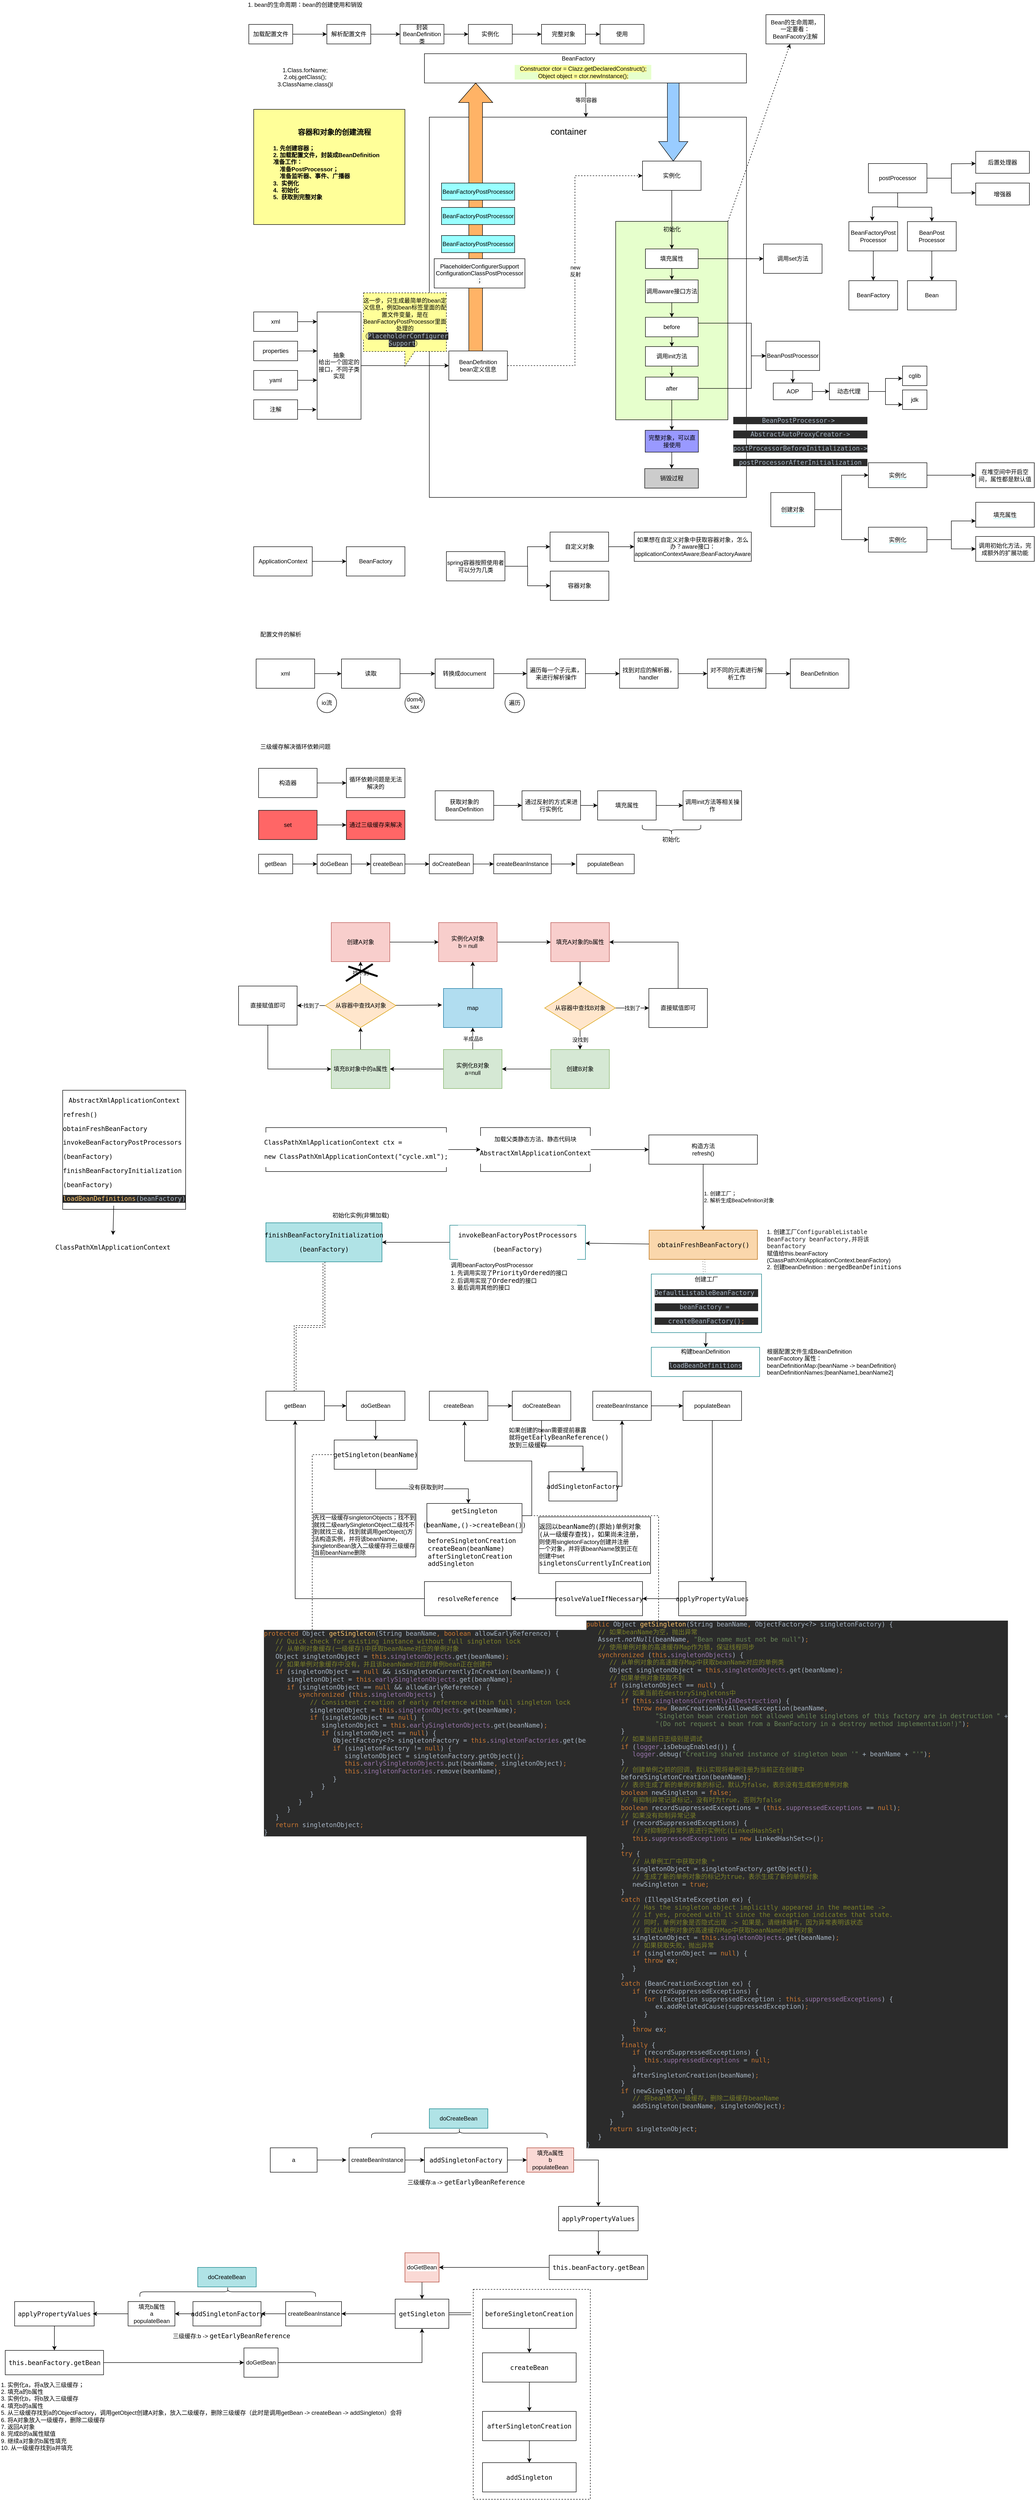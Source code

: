 <mxfile version="13.9.9" type="device"><diagram id="apYrZQSmS5p2rVA85iF8" name="第 1 页"><mxGraphModel dx="1865" dy="607" grid="1" gridSize="10" guides="1" tooltips="1" connect="1" arrows="1" fold="1" page="1" pageScale="1" pageWidth="827" pageHeight="1169" math="0" shadow="0"><root><mxCell id="0"/><mxCell id="1" parent="0"/><mxCell id="DcanjvrHViNrXXqWH8Zo-299" value="" style="rounded=0;whiteSpace=wrap;html=1;shadow=0;labelBackgroundColor=none;strokeColor=#000000;strokeWidth=1;fillColor=none;gradientColor=none;fontSize=12;fontColor=#000000;align=center;dashed=1;" vertex="1" parent="1"><mxGeometry x="480" y="4840" width="240" height="430" as="geometry"/></mxCell><mxCell id="TpXvT61h5xuW8vcvZS41-1" value="1. bean的生命周期：bean的创建使用和销毁" style="text;html=1;align=center;verticalAlign=middle;resizable=0;points=[];autosize=1;" parent="1" vertex="1"><mxGeometry x="10" y="150" width="250" height="20" as="geometry"/></mxCell><mxCell id="TpXvT61h5xuW8vcvZS41-3" style="edgeStyle=orthogonalEdgeStyle;rounded=0;orthogonalLoop=1;jettySize=auto;html=1;" parent="1" source="TpXvT61h5xuW8vcvZS41-2" edge="1"><mxGeometry relative="1" as="geometry"><mxPoint x="180" y="220" as="targetPoint"/></mxGeometry></mxCell><mxCell id="TpXvT61h5xuW8vcvZS41-2" value="加载配置文件" style="whiteSpace=wrap;html=1;" parent="1" vertex="1"><mxGeometry x="20" y="200" width="90" height="40" as="geometry"/></mxCell><mxCell id="TpXvT61h5xuW8vcvZS41-5" style="edgeStyle=orthogonalEdgeStyle;rounded=0;orthogonalLoop=1;jettySize=auto;html=1;" parent="1" source="TpXvT61h5xuW8vcvZS41-4" edge="1"><mxGeometry relative="1" as="geometry"><mxPoint x="330" y="220" as="targetPoint"/></mxGeometry></mxCell><mxCell id="TpXvT61h5xuW8vcvZS41-4" value="解析配置文件" style="whiteSpace=wrap;html=1;" parent="1" vertex="1"><mxGeometry x="180" y="200" width="90" height="40" as="geometry"/></mxCell><mxCell id="TpXvT61h5xuW8vcvZS41-7" style="edgeStyle=orthogonalEdgeStyle;rounded=0;orthogonalLoop=1;jettySize=auto;html=1;" parent="1" source="TpXvT61h5xuW8vcvZS41-6" edge="1"><mxGeometry relative="1" as="geometry"><mxPoint x="470" y="220" as="targetPoint"/></mxGeometry></mxCell><mxCell id="TpXvT61h5xuW8vcvZS41-6" value="封装BeanDefinition类" style="whiteSpace=wrap;html=1;" parent="1" vertex="1"><mxGeometry x="330" y="200" width="90" height="40" as="geometry"/></mxCell><mxCell id="TpXvT61h5xuW8vcvZS41-9" style="edgeStyle=orthogonalEdgeStyle;rounded=0;orthogonalLoop=1;jettySize=auto;html=1;" parent="1" source="TpXvT61h5xuW8vcvZS41-8" edge="1"><mxGeometry relative="1" as="geometry"><mxPoint x="620" y="220" as="targetPoint"/></mxGeometry></mxCell><mxCell id="TpXvT61h5xuW8vcvZS41-8" value="实例化" style="whiteSpace=wrap;html=1;" parent="1" vertex="1"><mxGeometry x="470" y="200" width="90" height="40" as="geometry"/></mxCell><mxCell id="TpXvT61h5xuW8vcvZS41-11" style="edgeStyle=orthogonalEdgeStyle;rounded=0;orthogonalLoop=1;jettySize=auto;html=1;" parent="1" source="TpXvT61h5xuW8vcvZS41-10" edge="1"><mxGeometry relative="1" as="geometry"><mxPoint x="740" y="220" as="targetPoint"/></mxGeometry></mxCell><mxCell id="TpXvT61h5xuW8vcvZS41-10" value="完整对象" style="whiteSpace=wrap;html=1;" parent="1" vertex="1"><mxGeometry x="620" y="200" width="90" height="40" as="geometry"/></mxCell><mxCell id="TpXvT61h5xuW8vcvZS41-12" value="使用" style="whiteSpace=wrap;html=1;" parent="1" vertex="1"><mxGeometry x="740" y="200" width="90" height="40" as="geometry"/></mxCell><mxCell id="TpXvT61h5xuW8vcvZS41-18" style="edgeStyle=orthogonalEdgeStyle;rounded=0;orthogonalLoop=1;jettySize=auto;html=1;" parent="1" source="TpXvT61h5xuW8vcvZS41-13" edge="1"><mxGeometry relative="1" as="geometry"><mxPoint x="160" y="809" as="targetPoint"/></mxGeometry></mxCell><mxCell id="TpXvT61h5xuW8vcvZS41-13" value="xml" style="whiteSpace=wrap;html=1;" parent="1" vertex="1"><mxGeometry x="30" y="789" width="90" height="40" as="geometry"/></mxCell><mxCell id="TpXvT61h5xuW8vcvZS41-19" style="edgeStyle=orthogonalEdgeStyle;rounded=0;orthogonalLoop=1;jettySize=auto;html=1;" parent="1" source="TpXvT61h5xuW8vcvZS41-14" edge="1"><mxGeometry relative="1" as="geometry"><mxPoint x="160" y="869" as="targetPoint"/></mxGeometry></mxCell><mxCell id="TpXvT61h5xuW8vcvZS41-14" value="properties" style="whiteSpace=wrap;html=1;" parent="1" vertex="1"><mxGeometry x="30" y="849" width="90" height="40" as="geometry"/></mxCell><mxCell id="TpXvT61h5xuW8vcvZS41-22" style="edgeStyle=orthogonalEdgeStyle;rounded=0;orthogonalLoop=1;jettySize=auto;html=1;entryX=0;entryY=0.636;entryDx=0;entryDy=0;entryPerimeter=0;" parent="1" source="TpXvT61h5xuW8vcvZS41-15" target="TpXvT61h5xuW8vcvZS41-20" edge="1"><mxGeometry relative="1" as="geometry"/></mxCell><mxCell id="TpXvT61h5xuW8vcvZS41-15" value="yaml" style="whiteSpace=wrap;html=1;" parent="1" vertex="1"><mxGeometry x="30" y="909" width="90" height="40" as="geometry"/></mxCell><mxCell id="TpXvT61h5xuW8vcvZS41-24" style="edgeStyle=orthogonalEdgeStyle;rounded=0;orthogonalLoop=1;jettySize=auto;html=1;entryX=-0.013;entryY=0.91;entryDx=0;entryDy=0;entryPerimeter=0;" parent="1" source="TpXvT61h5xuW8vcvZS41-16" target="TpXvT61h5xuW8vcvZS41-20" edge="1"><mxGeometry relative="1" as="geometry"/></mxCell><mxCell id="TpXvT61h5xuW8vcvZS41-16" value="注解" style="whiteSpace=wrap;html=1;" parent="1" vertex="1"><mxGeometry x="30" y="969" width="90" height="40" as="geometry"/></mxCell><mxCell id="TpXvT61h5xuW8vcvZS41-20" value="抽象&lt;br&gt;给出一个固定的接口，不同子类实现" style="whiteSpace=wrap;html=1;" parent="1" vertex="1"><mxGeometry x="160" y="789" width="90" height="220" as="geometry"/></mxCell><mxCell id="TpXvT61h5xuW8vcvZS41-25" value="" style="whiteSpace=wrap;html=1;" parent="1" vertex="1"><mxGeometry x="390" y="390" width="650" height="779" as="geometry"/></mxCell><mxCell id="TpXvT61h5xuW8vcvZS41-26" value="&lt;font style=&quot;font-size: 18px&quot;&gt;container&lt;/font&gt;" style="text;html=1;align=center;verticalAlign=middle;resizable=0;points=[];autosize=1;" parent="1" vertex="1"><mxGeometry x="630" y="410" width="90" height="20" as="geometry"/></mxCell><mxCell id="TpXvT61h5xuW8vcvZS41-29" value="" style="endArrow=classic;html=1;exitX=1;exitY=0.5;exitDx=0;exitDy=0;" parent="1" source="TpXvT61h5xuW8vcvZS41-20" target="TpXvT61h5xuW8vcvZS41-30" edge="1"><mxGeometry width="50" height="50" relative="1" as="geometry"><mxPoint x="430" y="849" as="sourcePoint"/><mxPoint x="240" y="699" as="targetPoint"/></mxGeometry></mxCell><mxCell id="TpXvT61h5xuW8vcvZS41-32" value="new&lt;br&gt;反射" style="edgeStyle=orthogonalEdgeStyle;rounded=0;orthogonalLoop=1;jettySize=auto;html=1;entryX=0;entryY=0.5;entryDx=0;entryDy=0;dashed=1;" parent="1" source="TpXvT61h5xuW8vcvZS41-30" target="TpXvT61h5xuW8vcvZS41-31" edge="1"><mxGeometry relative="1" as="geometry"/></mxCell><mxCell id="TpXvT61h5xuW8vcvZS41-30" value="BeanDefinition&lt;br&gt;bean定义信息" style="whiteSpace=wrap;html=1;" parent="1" vertex="1"><mxGeometry x="430" y="869" width="120" height="60" as="geometry"/></mxCell><mxCell id="TpXvT61h5xuW8vcvZS41-31" value="实例化" style="whiteSpace=wrap;html=1;" parent="1" vertex="1"><mxGeometry x="827" y="480" width="120" height="60" as="geometry"/></mxCell><mxCell id="TpXvT61h5xuW8vcvZS41-34" style="edgeStyle=orthogonalEdgeStyle;rounded=0;orthogonalLoop=1;jettySize=auto;html=1;" parent="1" source="TpXvT61h5xuW8vcvZS41-33" edge="1"><mxGeometry relative="1" as="geometry"><mxPoint x="220" y="1300" as="targetPoint"/></mxGeometry></mxCell><mxCell id="TpXvT61h5xuW8vcvZS41-33" value="ApplicationContext" style="whiteSpace=wrap;html=1;" parent="1" vertex="1"><mxGeometry x="30" y="1270" width="120" height="60" as="geometry"/></mxCell><mxCell id="TpXvT61h5xuW8vcvZS41-36" value="BeanFactory" style="whiteSpace=wrap;html=1;" parent="1" vertex="1"><mxGeometry x="220" y="1270" width="120" height="60" as="geometry"/></mxCell><mxCell id="TpXvT61h5xuW8vcvZS41-38" style="edgeStyle=orthogonalEdgeStyle;rounded=0;orthogonalLoop=1;jettySize=auto;html=1;" parent="1" source="TpXvT61h5xuW8vcvZS41-37" edge="1"><mxGeometry relative="1" as="geometry"><mxPoint x="1510" y="485" as="targetPoint"/></mxGeometry></mxCell><mxCell id="TpXvT61h5xuW8vcvZS41-40" style="edgeStyle=orthogonalEdgeStyle;rounded=0;orthogonalLoop=1;jettySize=auto;html=1;" parent="1" source="TpXvT61h5xuW8vcvZS41-37" edge="1"><mxGeometry relative="1" as="geometry"><mxPoint x="1510" y="545" as="targetPoint"/></mxGeometry></mxCell><mxCell id="TpXvT61h5xuW8vcvZS41-45" style="edgeStyle=orthogonalEdgeStyle;rounded=0;orthogonalLoop=1;jettySize=auto;html=1;entryX=0.397;entryY=-0.027;entryDx=0;entryDy=0;entryPerimeter=0;" parent="1" source="TpXvT61h5xuW8vcvZS41-37" edge="1"><mxGeometry relative="1" as="geometry"><mxPoint x="1297.79" y="602.38" as="targetPoint"/></mxGeometry></mxCell><mxCell id="TpXvT61h5xuW8vcvZS41-51" style="edgeStyle=orthogonalEdgeStyle;rounded=0;orthogonalLoop=1;jettySize=auto;html=1;entryX=0.5;entryY=0;entryDx=0;entryDy=0;" parent="1" source="TpXvT61h5xuW8vcvZS41-37" target="TpXvT61h5xuW8vcvZS41-52" edge="1"><mxGeometry relative="1" as="geometry"><mxPoint x="1400" y="605" as="targetPoint"/></mxGeometry></mxCell><mxCell id="TpXvT61h5xuW8vcvZS41-37" value="postProcessor" style="whiteSpace=wrap;html=1;" parent="1" vertex="1"><mxGeometry x="1290" y="485" width="120" height="60" as="geometry"/></mxCell><mxCell id="TpXvT61h5xuW8vcvZS41-39" value="后置处理器" style="whiteSpace=wrap;html=1;" parent="1" vertex="1"><mxGeometry x="1510" y="460" width="110" height="45" as="geometry"/></mxCell><mxCell id="TpXvT61h5xuW8vcvZS41-41" value="增强器" style="whiteSpace=wrap;html=1;" parent="1" vertex="1"><mxGeometry x="1510" y="525" width="110" height="45" as="geometry"/></mxCell><mxCell id="TpXvT61h5xuW8vcvZS41-44" value="&lt;span style=&quot;background-color: rgb(255 , 255 , 153)&quot;&gt;这一步，只生成最简单的bean定义信息，例如bean标签里面的配置文件变量，是在BeanFactoryPostProcessor里面处理的（&lt;/span&gt;&lt;span style=&quot;background-color: rgb(43 , 43 , 43) ; color: rgb(169 , 183 , 198) ; font-family: &amp;#34;jetbrains mono&amp;#34; , monospace ; font-size: 9.8pt&quot;&gt;PlaceholderConfigurer&lt;br&gt;Support&lt;/span&gt;&lt;span style=&quot;background-color: rgb(255 , 255 , 153)&quot;&gt;）&lt;/span&gt;" style="shape=callout;whiteSpace=wrap;html=1;perimeter=calloutPerimeter;dashed=1;fillColor=#FFFF99;" parent="1" vertex="1"><mxGeometry x="255" y="750" width="170" height="150" as="geometry"/></mxCell><mxCell id="TpXvT61h5xuW8vcvZS41-53" style="edgeStyle=orthogonalEdgeStyle;rounded=0;orthogonalLoop=1;jettySize=auto;html=1;" parent="1" source="TpXvT61h5xuW8vcvZS41-50" edge="1"><mxGeometry relative="1" as="geometry"><mxPoint x="1300" y="725" as="targetPoint"/></mxGeometry></mxCell><mxCell id="TpXvT61h5xuW8vcvZS41-50" value="BeanFactoryPost&lt;br&gt;Processor" style="whiteSpace=wrap;html=1;fillColor=#FFFFFF;" parent="1" vertex="1"><mxGeometry x="1250" y="604" width="100" height="60" as="geometry"/></mxCell><mxCell id="TpXvT61h5xuW8vcvZS41-56" style="edgeStyle=orthogonalEdgeStyle;rounded=0;orthogonalLoop=1;jettySize=auto;html=1;entryX=0.5;entryY=0;entryDx=0;entryDy=0;" parent="1" source="TpXvT61h5xuW8vcvZS41-52" target="TpXvT61h5xuW8vcvZS41-55" edge="1"><mxGeometry relative="1" as="geometry"/></mxCell><mxCell id="TpXvT61h5xuW8vcvZS41-52" value="BeanPost&lt;br&gt;Processor" style="whiteSpace=wrap;html=1;fillColor=#FFFFFF;" parent="1" vertex="1"><mxGeometry x="1370" y="604" width="100" height="60" as="geometry"/></mxCell><mxCell id="TpXvT61h5xuW8vcvZS41-54" value="BeanFactory" style="whiteSpace=wrap;html=1;fillColor=#FFFFFF;" parent="1" vertex="1"><mxGeometry x="1250" y="725" width="100" height="60" as="geometry"/></mxCell><mxCell id="TpXvT61h5xuW8vcvZS41-55" value="Bean" style="whiteSpace=wrap;html=1;fillColor=#FFFFFF;" parent="1" vertex="1"><mxGeometry x="1370" y="725" width="100" height="60" as="geometry"/></mxCell><mxCell id="TpXvT61h5xuW8vcvZS41-74" value="等同容器" style="edgeStyle=none;rounded=0;orthogonalLoop=1;jettySize=auto;html=1;" parent="1" source="TpXvT61h5xuW8vcvZS41-60" target="TpXvT61h5xuW8vcvZS41-25" edge="1"><mxGeometry relative="1" as="geometry"/></mxCell><mxCell id="TpXvT61h5xuW8vcvZS41-60" value="" style="whiteSpace=wrap;html=1;fillColor=#FFFFFF;" parent="1" vertex="1"><mxGeometry x="380" y="260" width="660" height="60" as="geometry"/></mxCell><mxCell id="TpXvT61h5xuW8vcvZS41-63" value="" style="html=1;shadow=0;dashed=0;align=center;verticalAlign=middle;shape=mxgraph.arrows2.arrow;dy=0.6;dx=40;direction=north;notch=0;fillColor=#FFB366;" parent="1" vertex="1"><mxGeometry x="450" y="320" width="70" height="549" as="geometry"/></mxCell><mxCell id="TpXvT61h5xuW8vcvZS41-64" value="&lt;span&gt;BeanFactoryPostProcessor&lt;/span&gt;" style="whiteSpace=wrap;html=1;fillColor=#99FFFF;" parent="1" vertex="1"><mxGeometry x="415" y="525" width="150" height="35" as="geometry"/></mxCell><mxCell id="TpXvT61h5xuW8vcvZS41-66" value="&lt;span style=&quot;background-color: rgb(153 , 255 , 255)&quot;&gt;BeanFactoryPostProcessor&lt;/span&gt;" style="whiteSpace=wrap;html=1;fillColor=#99FFFF;" parent="1" vertex="1"><mxGeometry x="415" y="575" width="150" height="35" as="geometry"/></mxCell><mxCell id="TpXvT61h5xuW8vcvZS41-67" value="&lt;span style=&quot;background-color: rgb(153 , 255 , 255)&quot;&gt;BeanFactoryPostProcessor&lt;/span&gt;" style="whiteSpace=wrap;html=1;labelBackgroundColor=#ffffff;fillColor=#99FFFF;" parent="1" vertex="1"><mxGeometry x="415" y="632.5" width="150" height="35" as="geometry"/></mxCell><mxCell id="TpXvT61h5xuW8vcvZS41-75" value="&lt;span style=&quot;background-color: rgb(255 , 255 , 153)&quot;&gt;Constructor ctor = Clazz.getDeclaredConstruct();&lt;br&gt;Object object = ctor.newInstance();&lt;br&gt;&lt;/span&gt;" style="text;html=1;align=center;verticalAlign=middle;resizable=0;points=[];autosize=1;fillColor=#E6FFCC;" parent="1" vertex="1"><mxGeometry x="565" y="283" width="280" height="30" as="geometry"/></mxCell><mxCell id="TpXvT61h5xuW8vcvZS41-76" value="BeanFactory" style="text;html=1;align=center;verticalAlign=middle;resizable=0;points=[];autosize=1;" parent="1" vertex="1"><mxGeometry x="655" y="260" width="80" height="20" as="geometry"/></mxCell><mxCell id="TpXvT61h5xuW8vcvZS41-77" value="1.Class.forName;&lt;br&gt;2.obj.getClass();&lt;br&gt;3.ClassName.class()l" style="text;html=1;align=center;verticalAlign=middle;resizable=0;points=[];autosize=1;" parent="1" vertex="1"><mxGeometry x="70" y="283" width="130" height="50" as="geometry"/></mxCell><mxCell id="TpXvT61h5xuW8vcvZS41-78" value="" style="html=1;shadow=0;dashed=0;align=center;verticalAlign=middle;shape=mxgraph.arrows2.arrow;dy=0.6;dx=40;direction=south;notch=0;labelBackgroundColor=#99FFFF;fillColor=#99CCFF;" parent="1" vertex="1"><mxGeometry x="860" y="320" width="60" height="160" as="geometry"/></mxCell><mxCell id="TpXvT61h5xuW8vcvZS41-86" style="edgeStyle=orthogonalEdgeStyle;rounded=0;orthogonalLoop=1;jettySize=auto;html=1;entryX=0;entryY=0.5;entryDx=0;entryDy=0;" parent="1" source="TpXvT61h5xuW8vcvZS41-81" target="TpXvT61h5xuW8vcvZS41-83" edge="1"><mxGeometry relative="1" as="geometry"/></mxCell><mxCell id="TpXvT61h5xuW8vcvZS41-88" style="edgeStyle=orthogonalEdgeStyle;rounded=0;orthogonalLoop=1;jettySize=auto;html=1;entryX=0;entryY=0.5;entryDx=0;entryDy=0;" parent="1" source="TpXvT61h5xuW8vcvZS41-81" target="TpXvT61h5xuW8vcvZS41-87" edge="1"><mxGeometry relative="1" as="geometry"/></mxCell><mxCell id="TpXvT61h5xuW8vcvZS41-81" value="&lt;span style=&quot;background-color: rgb(255 , 255 , 255)&quot;&gt;创建对象&lt;/span&gt;" style="whiteSpace=wrap;html=1;labelBackgroundColor=#99FFFF;fillColor=#FFFFFF;" parent="1" vertex="1"><mxGeometry x="1090" y="1159" width="90" height="70" as="geometry"/></mxCell><mxCell id="TpXvT61h5xuW8vcvZS41-97" style="edgeStyle=orthogonalEdgeStyle;rounded=0;orthogonalLoop=1;jettySize=auto;html=1;entryX=0;entryY=0.5;entryDx=0;entryDy=0;" parent="1" source="TpXvT61h5xuW8vcvZS41-83" edge="1"><mxGeometry relative="1" as="geometry"><mxPoint x="1510" y="1123.5" as="targetPoint"/></mxGeometry></mxCell><mxCell id="TpXvT61h5xuW8vcvZS41-83" value="&lt;span style=&quot;background-color: rgb(255 , 255 , 255)&quot;&gt;实例化&lt;br&gt;&lt;/span&gt;" style="whiteSpace=wrap;html=1;labelBackgroundColor=#99FFFF;fillColor=#FFFFFF;" parent="1" vertex="1"><mxGeometry x="1290" y="1098" width="120" height="51" as="geometry"/></mxCell><mxCell id="TpXvT61h5xuW8vcvZS41-89" style="edgeStyle=orthogonalEdgeStyle;rounded=0;orthogonalLoop=1;jettySize=auto;html=1;entryX=0;entryY=0.75;entryDx=0;entryDy=0;" parent="1" source="TpXvT61h5xuW8vcvZS41-87" target="TpXvT61h5xuW8vcvZS41-90" edge="1"><mxGeometry relative="1" as="geometry"><mxPoint x="1510" y="1219" as="targetPoint"/></mxGeometry></mxCell><mxCell id="TpXvT61h5xuW8vcvZS41-96" style="edgeStyle=orthogonalEdgeStyle;rounded=0;orthogonalLoop=1;jettySize=auto;html=1;entryX=0;entryY=0.5;entryDx=0;entryDy=0;" parent="1" source="TpXvT61h5xuW8vcvZS41-87" target="TpXvT61h5xuW8vcvZS41-95" edge="1"><mxGeometry relative="1" as="geometry"/></mxCell><mxCell id="TpXvT61h5xuW8vcvZS41-87" value="&lt;span style=&quot;background-color: rgb(255 , 255 , 255)&quot;&gt;实例化&lt;/span&gt;" style="whiteSpace=wrap;html=1;labelBackgroundColor=#99FFFF;fillColor=#FFFFFF;" parent="1" vertex="1"><mxGeometry x="1290" y="1230" width="120" height="51" as="geometry"/></mxCell><mxCell id="TpXvT61h5xuW8vcvZS41-90" value="&lt;span style=&quot;background-color: rgb(255 , 255 , 255)&quot;&gt;填充属性&lt;/span&gt;" style="whiteSpace=wrap;html=1;labelBackgroundColor=#99FFFF;fillColor=#FFFFFF;" parent="1" vertex="1"><mxGeometry x="1510" y="1179" width="120" height="51" as="geometry"/></mxCell><mxCell id="TpXvT61h5xuW8vcvZS41-95" value="&lt;span style=&quot;&quot;&gt;调用初始化方法，完成额外的扩展功能&lt;/span&gt;" style="whiteSpace=wrap;html=1;labelBackgroundColor=#FFFFFF;fillColor=#FFFFFF;" parent="1" vertex="1"><mxGeometry x="1510" y="1249" width="120" height="51" as="geometry"/></mxCell><mxCell id="TpXvT61h5xuW8vcvZS41-98" value="&lt;span style=&quot;&quot;&gt;在堆空间中开启空间，属性都是默认值&lt;/span&gt;" style="whiteSpace=wrap;html=1;labelBackgroundColor=#FFFFFF;fillColor=#FFFFFF;" parent="1" vertex="1"><mxGeometry x="1510" y="1098" width="120" height="51" as="geometry"/></mxCell><mxCell id="TpXvT61h5xuW8vcvZS41-100" value="&lt;span style=&quot;background-color: rgb(248 , 249 , 250)&quot;&gt;PlaceholderConfigurerSupport&lt;/span&gt;&lt;br style=&quot;background-color: rgb(248 , 249 , 250)&quot;&gt;&lt;span style=&quot;background-color: rgb(248 , 249 , 250)&quot;&gt;ConfigurationClassPostProcessor&lt;/span&gt;&lt;br style=&quot;background-color: rgb(248 , 249 , 250)&quot;&gt;&lt;span style=&quot;background-color: rgb(248 , 249 , 250)&quot;&gt;；&lt;/span&gt;" style="whiteSpace=wrap;html=1;labelBackgroundColor=#FFFFFF;fillColor=#FFFFFF;" parent="1" vertex="1"><mxGeometry x="400" y="680" width="186" height="60" as="geometry"/></mxCell><mxCell id="TpXvT61h5xuW8vcvZS41-101" value="" style="whiteSpace=wrap;html=1;labelBackgroundColor=#FFFFFF;fillColor=#E6FFCC;" parent="1" vertex="1"><mxGeometry x="772" y="603.5" width="230" height="406.5" as="geometry"/></mxCell><mxCell id="TpXvT61h5xuW8vcvZS41-102" value="初始化" style="text;html=1;align=center;verticalAlign=middle;resizable=0;points=[];autosize=1;" parent="1" vertex="1"><mxGeometry x="862" y="610" width="50" height="20" as="geometry"/></mxCell><mxCell id="TpXvT61h5xuW8vcvZS41-104" value="Bean的生命周期，&lt;br&gt;一定要看：BeanFacotry注解" style="whiteSpace=wrap;html=1;labelBackgroundColor=#FFFFFF;fillColor=#FFFFFF;" parent="1" vertex="1"><mxGeometry x="1080" y="180" width="120" height="60" as="geometry"/></mxCell><mxCell id="TpXvT61h5xuW8vcvZS41-105" value="" style="endArrow=classic;html=1;exitX=1;exitY=0;exitDx=0;exitDy=0;dashed=1;" parent="1" source="TpXvT61h5xuW8vcvZS41-101" target="TpXvT61h5xuW8vcvZS41-104" edge="1"><mxGeometry width="50" height="50" relative="1" as="geometry"><mxPoint x="820" y="620" as="sourcePoint"/><mxPoint x="870" y="570" as="targetPoint"/></mxGeometry></mxCell><mxCell id="TpXvT61h5xuW8vcvZS41-122" style="edgeStyle=orthogonalEdgeStyle;rounded=0;orthogonalLoop=1;jettySize=auto;html=1;entryX=0.5;entryY=0;entryDx=0;entryDy=0;" parent="1" source="TpXvT61h5xuW8vcvZS41-110" target="TpXvT61h5xuW8vcvZS41-113" edge="1"><mxGeometry relative="1" as="geometry"/></mxCell><mxCell id="TpXvT61h5xuW8vcvZS41-142" style="edgeStyle=orthogonalEdgeStyle;rounded=0;orthogonalLoop=1;jettySize=auto;html=1;entryX=0;entryY=0.5;entryDx=0;entryDy=0;" parent="1" source="TpXvT61h5xuW8vcvZS41-110" target="TpXvT61h5xuW8vcvZS41-143" edge="1"><mxGeometry relative="1" as="geometry"><mxPoint x="1080" y="690" as="targetPoint"/></mxGeometry></mxCell><mxCell id="TpXvT61h5xuW8vcvZS41-110" value="填充属性" style="rounded=0;whiteSpace=wrap;html=1;labelBackgroundColor=#FFFFFF;fillColor=#FFFFFF;" parent="1" vertex="1"><mxGeometry x="833" y="660" width="108" height="40" as="geometry"/></mxCell><mxCell id="TpXvT61h5xuW8vcvZS41-112" value="" style="endArrow=classic;html=1;entryX=0.5;entryY=0;entryDx=0;entryDy=0;exitX=0.5;exitY=1;exitDx=0;exitDy=0;" parent="1" source="TpXvT61h5xuW8vcvZS41-31" target="TpXvT61h5xuW8vcvZS41-110" edge="1"><mxGeometry width="50" height="50" relative="1" as="geometry"><mxPoint x="880" y="575" as="sourcePoint"/><mxPoint x="930" y="525" as="targetPoint"/></mxGeometry></mxCell><mxCell id="TpXvT61h5xuW8vcvZS41-128" style="edgeStyle=orthogonalEdgeStyle;rounded=0;orthogonalLoop=1;jettySize=auto;html=1;entryX=0.5;entryY=0;entryDx=0;entryDy=0;" parent="1" source="TpXvT61h5xuW8vcvZS41-113" target="TpXvT61h5xuW8vcvZS41-114" edge="1"><mxGeometry relative="1" as="geometry"/></mxCell><mxCell id="TpXvT61h5xuW8vcvZS41-113" value="调用aware接口方法" style="rounded=0;whiteSpace=wrap;html=1;labelBackgroundColor=#FFFFFF;fillColor=#FFFFFF;" parent="1" vertex="1"><mxGeometry x="833" y="723.5" width="108" height="46.5" as="geometry"/></mxCell><mxCell id="TpXvT61h5xuW8vcvZS41-120" style="edgeStyle=orthogonalEdgeStyle;rounded=0;orthogonalLoop=1;jettySize=auto;html=1;entryX=0;entryY=0.5;entryDx=0;entryDy=0;" parent="1" source="TpXvT61h5xuW8vcvZS41-114" target="TpXvT61h5xuW8vcvZS41-118" edge="1"><mxGeometry relative="1" as="geometry"><Array as="points"><mxPoint x="1050" y="812"/><mxPoint x="1050" y="879"/></Array></mxGeometry></mxCell><mxCell id="TpXvT61h5xuW8vcvZS41-130" style="edgeStyle=orthogonalEdgeStyle;rounded=0;orthogonalLoop=1;jettySize=auto;html=1;entryX=0.5;entryY=0;entryDx=0;entryDy=0;" parent="1" source="TpXvT61h5xuW8vcvZS41-114" target="TpXvT61h5xuW8vcvZS41-115" edge="1"><mxGeometry relative="1" as="geometry"/></mxCell><mxCell id="TpXvT61h5xuW8vcvZS41-114" value="before" style="rounded=0;whiteSpace=wrap;html=1;labelBackgroundColor=#FFFFFF;fillColor=#FFFFFF;" parent="1" vertex="1"><mxGeometry x="833" y="800" width="108" height="40" as="geometry"/></mxCell><mxCell id="TpXvT61h5xuW8vcvZS41-125" style="edgeStyle=orthogonalEdgeStyle;rounded=0;orthogonalLoop=1;jettySize=auto;html=1;" parent="1" source="TpXvT61h5xuW8vcvZS41-115" target="TpXvT61h5xuW8vcvZS41-116" edge="1"><mxGeometry relative="1" as="geometry"/></mxCell><mxCell id="TpXvT61h5xuW8vcvZS41-115" value="调用init方法" style="rounded=0;whiteSpace=wrap;html=1;labelBackgroundColor=#FFFFFF;fillColor=#FFFFFF;" parent="1" vertex="1"><mxGeometry x="833" y="860" width="108" height="40" as="geometry"/></mxCell><mxCell id="TpXvT61h5xuW8vcvZS41-121" style="edgeStyle=orthogonalEdgeStyle;rounded=0;orthogonalLoop=1;jettySize=auto;html=1;entryX=0;entryY=0.5;entryDx=0;entryDy=0;" parent="1" source="TpXvT61h5xuW8vcvZS41-116" target="TpXvT61h5xuW8vcvZS41-118" edge="1"><mxGeometry relative="1" as="geometry"><Array as="points"><mxPoint x="1050" y="946"/><mxPoint x="1050" y="879"/></Array></mxGeometry></mxCell><mxCell id="TpXvT61h5xuW8vcvZS41-135" style="edgeStyle=orthogonalEdgeStyle;rounded=0;orthogonalLoop=1;jettySize=auto;html=1;entryX=0.5;entryY=0;entryDx=0;entryDy=0;" parent="1" source="TpXvT61h5xuW8vcvZS41-116" target="TpXvT61h5xuW8vcvZS41-131" edge="1"><mxGeometry relative="1" as="geometry"/></mxCell><mxCell id="TpXvT61h5xuW8vcvZS41-116" value="after" style="rounded=0;whiteSpace=wrap;html=1;labelBackgroundColor=#FFFFFF;fillColor=#FFFFFF;" parent="1" vertex="1"><mxGeometry x="833" y="922.5" width="108" height="46.5" as="geometry"/></mxCell><mxCell id="TpXvT61h5xuW8vcvZS41-157" style="edgeStyle=orthogonalEdgeStyle;rounded=0;orthogonalLoop=1;jettySize=auto;html=1;entryX=0.5;entryY=0;entryDx=0;entryDy=0;" parent="1" source="TpXvT61h5xuW8vcvZS41-118" target="TpXvT61h5xuW8vcvZS41-156" edge="1"><mxGeometry relative="1" as="geometry"/></mxCell><mxCell id="TpXvT61h5xuW8vcvZS41-118" value="BeanPostProcessor" style="whiteSpace=wrap;html=1;labelBackgroundColor=#FFFFFF;fillColor=#FFFFFF;" parent="1" vertex="1"><mxGeometry x="1080" y="849" width="110" height="60" as="geometry"/></mxCell><mxCell id="TpXvT61h5xuW8vcvZS41-141" style="edgeStyle=orthogonalEdgeStyle;rounded=0;orthogonalLoop=1;jettySize=auto;html=1;" parent="1" source="TpXvT61h5xuW8vcvZS41-131" target="TpXvT61h5xuW8vcvZS41-140" edge="1"><mxGeometry relative="1" as="geometry"/></mxCell><mxCell id="TpXvT61h5xuW8vcvZS41-131" value="&lt;span style=&quot;&quot;&gt;完整对象，可以直接使用&lt;/span&gt;" style="whiteSpace=wrap;html=1;labelBackgroundColor=#9999FF;fillColor=#9999FF;" parent="1" vertex="1"><mxGeometry x="832.5" y="1031.5" width="109" height="44.75" as="geometry"/></mxCell><mxCell id="TpXvT61h5xuW8vcvZS41-132" style="edgeStyle=orthogonalEdgeStyle;rounded=0;orthogonalLoop=1;jettySize=auto;html=1;exitX=0.5;exitY=1;exitDx=0;exitDy=0;" parent="1" source="TpXvT61h5xuW8vcvZS41-131" target="TpXvT61h5xuW8vcvZS41-131" edge="1"><mxGeometry relative="1" as="geometry"/></mxCell><mxCell id="TpXvT61h5xuW8vcvZS41-140" value="销毁过程" style="whiteSpace=wrap;html=1;labelBackgroundColor=#CCCCCC;fillColor=#CCCCCC;" parent="1" vertex="1"><mxGeometry x="831.5" y="1110" width="110" height="40" as="geometry"/></mxCell><mxCell id="TpXvT61h5xuW8vcvZS41-143" value="调用set方法" style="whiteSpace=wrap;html=1;labelBackgroundColor=#FFFFFF;fillColor=#FFFFFF;" parent="1" vertex="1"><mxGeometry x="1075" y="650" width="120" height="60" as="geometry"/></mxCell><mxCell id="TpXvT61h5xuW8vcvZS41-148" style="edgeStyle=orthogonalEdgeStyle;rounded=0;orthogonalLoop=1;jettySize=auto;html=1;" parent="1" source="TpXvT61h5xuW8vcvZS41-145" target="TpXvT61h5xuW8vcvZS41-146" edge="1"><mxGeometry relative="1" as="geometry"/></mxCell><mxCell id="TpXvT61h5xuW8vcvZS41-149" style="edgeStyle=orthogonalEdgeStyle;rounded=0;orthogonalLoop=1;jettySize=auto;html=1;entryX=0;entryY=0.5;entryDx=0;entryDy=0;" parent="1" source="TpXvT61h5xuW8vcvZS41-145" target="TpXvT61h5xuW8vcvZS41-147" edge="1"><mxGeometry relative="1" as="geometry"/></mxCell><mxCell id="TpXvT61h5xuW8vcvZS41-145" value="spring容器按照使用者可以分为几类" style="whiteSpace=wrap;html=1;labelBackgroundColor=#FFFFFF;fillColor=#FFFFFF;" parent="1" vertex="1"><mxGeometry x="425" y="1280" width="120" height="60" as="geometry"/></mxCell><mxCell id="TpXvT61h5xuW8vcvZS41-151" style="edgeStyle=orthogonalEdgeStyle;rounded=0;orthogonalLoop=1;jettySize=auto;html=1;entryX=0;entryY=0.5;entryDx=0;entryDy=0;" parent="1" source="TpXvT61h5xuW8vcvZS41-146" target="TpXvT61h5xuW8vcvZS41-150" edge="1"><mxGeometry relative="1" as="geometry"/></mxCell><mxCell id="TpXvT61h5xuW8vcvZS41-146" value="自定义对象" style="whiteSpace=wrap;html=1;labelBackgroundColor=#FFFFFF;fillColor=#FFFFFF;" parent="1" vertex="1"><mxGeometry x="637.5" y="1240" width="120" height="60" as="geometry"/></mxCell><mxCell id="TpXvT61h5xuW8vcvZS41-147" value="容器对象" style="whiteSpace=wrap;html=1;labelBackgroundColor=#FFFFFF;fillColor=#FFFFFF;" parent="1" vertex="1"><mxGeometry x="638" y="1320" width="120" height="60" as="geometry"/></mxCell><mxCell id="TpXvT61h5xuW8vcvZS41-150" value="如果想在自定义对象中获取容器对象，怎么办？aware接口：applicationContextAware;BeanFactoryAware" style="whiteSpace=wrap;html=1;labelBackgroundColor=#FFFFFF;fillColor=#FFFFFF;" parent="1" vertex="1"><mxGeometry x="810" y="1240" width="240" height="60" as="geometry"/></mxCell><mxCell id="TpXvT61h5xuW8vcvZS41-153" value="&lt;pre style=&quot;background-color: #2b2b2b ; color: #a9b7c6 ; font-family: &amp;#34;jetbrains mono&amp;#34; , monospace ; font-size: 9.8pt&quot;&gt;BeanPostProcessor-&amp;gt; &lt;/pre&gt;&lt;pre style=&quot;background-color: #2b2b2b ; color: #a9b7c6 ; font-family: &amp;#34;jetbrains mono&amp;#34; , monospace ; font-size: 9.8pt&quot;&gt;AbstractAutoProxyCreator-&amp;gt;&lt;/pre&gt;&lt;pre style=&quot;background-color: #2b2b2b ; color: #a9b7c6 ; font-family: &amp;#34;jetbrains mono&amp;#34; , monospace ; font-size: 9.8pt&quot;&gt;postProcessorBeforeInitialization-&amp;gt;&lt;/pre&gt;&lt;pre style=&quot;background-color: #2b2b2b ; color: #a9b7c6 ; font-family: &amp;#34;jetbrains mono&amp;#34; , monospace ; font-size: 9.8pt&quot;&gt;&lt;pre style=&quot;font-family: &amp;#34;jetbrains mono&amp;#34; , monospace ; font-size: 9.8pt&quot;&gt;postProcessorAfterInitialization&lt;/pre&gt;&lt;/pre&gt;" style="text;html=1;align=center;verticalAlign=middle;resizable=0;points=[];autosize=1;" parent="1" vertex="1"><mxGeometry x="1030" y="988.88" width="240" height="130" as="geometry"/></mxCell><mxCell id="TpXvT61h5xuW8vcvZS41-158" style="edgeStyle=orthogonalEdgeStyle;rounded=0;orthogonalLoop=1;jettySize=auto;html=1;" parent="1" source="TpXvT61h5xuW8vcvZS41-156" edge="1"><mxGeometry relative="1" as="geometry"><mxPoint x="1210" y="951.875" as="targetPoint"/></mxGeometry></mxCell><mxCell id="TpXvT61h5xuW8vcvZS41-156" value="AOP" style="whiteSpace=wrap;html=1;labelBackgroundColor=#FFFFFF;fillColor=#FFFFFF;" parent="1" vertex="1"><mxGeometry x="1095" y="934.75" width="80" height="34.25" as="geometry"/></mxCell><mxCell id="TpXvT61h5xuW8vcvZS41-162" style="edgeStyle=orthogonalEdgeStyle;rounded=0;orthogonalLoop=1;jettySize=auto;html=1;entryX=-0.002;entryY=0.633;entryDx=0;entryDy=0;entryPerimeter=0;" parent="1" source="TpXvT61h5xuW8vcvZS41-159" target="TpXvT61h5xuW8vcvZS41-161" edge="1"><mxGeometry relative="1" as="geometry"/></mxCell><mxCell id="TpXvT61h5xuW8vcvZS41-164" style="edgeStyle=orthogonalEdgeStyle;rounded=0;orthogonalLoop=1;jettySize=auto;html=1;entryX=0;entryY=0.75;entryDx=0;entryDy=0;" parent="1" source="TpXvT61h5xuW8vcvZS41-159" target="TpXvT61h5xuW8vcvZS41-163" edge="1"><mxGeometry relative="1" as="geometry"/></mxCell><mxCell id="TpXvT61h5xuW8vcvZS41-159" value="动态代理" style="whiteSpace=wrap;html=1;labelBackgroundColor=#FFFFFF;fillColor=#FFFFFF;" parent="1" vertex="1"><mxGeometry x="1210" y="934.75" width="80" height="34.25" as="geometry"/></mxCell><mxCell id="TpXvT61h5xuW8vcvZS41-161" value="cglib" style="whiteSpace=wrap;html=1;labelBackgroundColor=#FFFFFF;fillColor=#FFFFFF;" parent="1" vertex="1"><mxGeometry x="1360" y="900" width="50" height="40" as="geometry"/></mxCell><mxCell id="TpXvT61h5xuW8vcvZS41-163" value="jdk" style="whiteSpace=wrap;html=1;labelBackgroundColor=#FFFFFF;fillColor=#FFFFFF;" parent="1" vertex="1"><mxGeometry x="1360" y="948.88" width="50" height="40" as="geometry"/></mxCell><mxCell id="TpXvT61h5xuW8vcvZS41-165" value="" style="whiteSpace=wrap;html=1;labelBackgroundColor=#FFFFFF;fillColor=#FFFF99;align=left;" parent="1" vertex="1"><mxGeometry x="30" y="374" width="310" height="236" as="geometry"/></mxCell><mxCell id="TpXvT61h5xuW8vcvZS41-166" value="&lt;b&gt;&lt;font style=&quot;font-size: 15px&quot;&gt;容器和对象的创建流程&lt;/font&gt;&lt;/b&gt;" style="text;html=1;align=center;verticalAlign=middle;resizable=0;points=[];autosize=1;" parent="1" vertex="1"><mxGeometry x="110" y="410" width="170" height="20" as="geometry"/></mxCell><mxCell id="TpXvT61h5xuW8vcvZS41-167" value="&lt;p style=&quot;line-height: 100%&quot;&gt;&lt;/p&gt;&lt;blockquote style=&quot;margin: 0 0 0 40px ; border: none ; padding: 0px&quot;&gt;&lt;/blockquote&gt;&lt;b style=&quot;font-size: 12px&quot;&gt;&lt;div&gt;&lt;b&gt;1. 先创建容器；&lt;/b&gt;&lt;/div&gt;&lt;/b&gt;&lt;blockquote style=&quot;margin: 0 0 0 40px ; border: none ; padding: 0px&quot;&gt;&lt;/blockquote&gt;&lt;b style=&quot;font-size: 12px&quot;&gt;&lt;div&gt;&lt;b&gt;2. 加载配置文件，封装成BeanDefinition&lt;/b&gt;&lt;/div&gt;&lt;/b&gt;&lt;blockquote style=&quot;margin: 0 0 0 40px ; border: none ; padding: 0px&quot;&gt;&lt;/blockquote&gt;&lt;b style=&quot;font-size: 12px&quot;&gt;&lt;div&gt;&lt;b&gt;准备工作：&lt;/b&gt;&lt;/div&gt;&lt;/b&gt;&lt;blockquote style=&quot;margin: 0 0 0 40px ; border: none ; padding: 0px&quot;&gt;&lt;/blockquote&gt;&lt;b style=&quot;font-size: 12px&quot;&gt;&lt;div&gt;&lt;b&gt;&amp;nbsp; &amp;nbsp; 准备PostProcessor；&lt;/b&gt;&lt;/div&gt;&lt;/b&gt;&lt;blockquote style=&quot;margin: 0 0 0 40px ; border: none ; padding: 0px&quot;&gt;&lt;/blockquote&gt;&lt;b style=&quot;font-size: 12px&quot;&gt;&lt;div&gt;&lt;b&gt;&amp;nbsp; &amp;nbsp; 准备监听器、事件、广播器&lt;/b&gt;&lt;/div&gt;&lt;/b&gt;&lt;blockquote style=&quot;margin: 0 0 0 40px ; border: none ; padding: 0px&quot;&gt;&lt;/blockquote&gt;&lt;b style=&quot;font-size: 12px&quot;&gt;&lt;div&gt;&lt;b&gt;3.&amp;nbsp; 实例化&lt;/b&gt;&lt;/div&gt;&lt;/b&gt;&lt;blockquote style=&quot;margin: 0 0 0 40px ; border: none ; padding: 0px&quot;&gt;&lt;/blockquote&gt;&lt;b style=&quot;font-size: 12px&quot;&gt;&lt;div&gt;&lt;b&gt;4.&amp;nbsp; 初始化&lt;/b&gt;&lt;/div&gt;&lt;/b&gt;&lt;b style=&quot;font-size: 12px&quot;&gt;&lt;div&gt;&lt;b&gt;5.&amp;nbsp; 获取到完整对象&lt;/b&gt;&lt;/div&gt;&lt;div&gt;&lt;b&gt;&lt;br&gt;&lt;/b&gt;&lt;/div&gt;&lt;div&gt;&lt;b&gt;&lt;br&gt;&lt;/b&gt;&lt;/div&gt;&lt;/b&gt;&lt;p&gt;&lt;/p&gt;" style="text;html=1;align=left;verticalAlign=middle;resizable=0;points=[];autosize=1;labelBackgroundColor=#FFFF99;horizontal=1;fontSize=11;spacingBottom=6;spacing=0;spacingTop=12;" parent="1" vertex="1"><mxGeometry x="70" y="430" width="230" height="170" as="geometry"/></mxCell><mxCell id="YwsttCYqvsHsVEpTTNCX-3" style="edgeStyle=orthogonalEdgeStyle;rounded=0;orthogonalLoop=1;jettySize=auto;html=1;" parent="1" edge="1"><mxGeometry relative="1" as="geometry"><mxPoint x="210" y="1530" as="targetPoint"/><mxPoint x="155" y="1530" as="sourcePoint"/></mxGeometry></mxCell><mxCell id="YwsttCYqvsHsVEpTTNCX-1" value="xml" style="whiteSpace=wrap;html=1;" parent="1" vertex="1"><mxGeometry x="35" y="1500" width="120" height="60" as="geometry"/></mxCell><mxCell id="YwsttCYqvsHsVEpTTNCX-2" value="配置文件的解析" style="text;html=1;align=center;verticalAlign=middle;resizable=0;points=[];autosize=1;" parent="1" vertex="1"><mxGeometry x="35" y="1440" width="100" height="20" as="geometry"/></mxCell><mxCell id="YwsttCYqvsHsVEpTTNCX-6" style="edgeStyle=orthogonalEdgeStyle;rounded=0;orthogonalLoop=1;jettySize=auto;html=1;" parent="1" source="YwsttCYqvsHsVEpTTNCX-4" target="YwsttCYqvsHsVEpTTNCX-5" edge="1"><mxGeometry relative="1" as="geometry"/></mxCell><mxCell id="YwsttCYqvsHsVEpTTNCX-4" value="读取" style="whiteSpace=wrap;html=1;" parent="1" vertex="1"><mxGeometry x="210" y="1500" width="120" height="60" as="geometry"/></mxCell><mxCell id="YwsttCYqvsHsVEpTTNCX-11" style="edgeStyle=orthogonalEdgeStyle;rounded=0;orthogonalLoop=1;jettySize=auto;html=1;entryX=0;entryY=0.5;entryDx=0;entryDy=0;" parent="1" source="YwsttCYqvsHsVEpTTNCX-5" target="YwsttCYqvsHsVEpTTNCX-7" edge="1"><mxGeometry relative="1" as="geometry"/></mxCell><mxCell id="YwsttCYqvsHsVEpTTNCX-5" value="转换成document" style="whiteSpace=wrap;html=1;" parent="1" vertex="1"><mxGeometry x="402" y="1500" width="120" height="60" as="geometry"/></mxCell><mxCell id="YwsttCYqvsHsVEpTTNCX-12" style="edgeStyle=orthogonalEdgeStyle;rounded=0;orthogonalLoop=1;jettySize=auto;html=1;" parent="1" source="YwsttCYqvsHsVEpTTNCX-7" target="YwsttCYqvsHsVEpTTNCX-8" edge="1"><mxGeometry relative="1" as="geometry"/></mxCell><mxCell id="YwsttCYqvsHsVEpTTNCX-7" value="遍历每一个子元素，来进行解析操作" style="whiteSpace=wrap;html=1;" parent="1" vertex="1"><mxGeometry x="590" y="1500" width="120" height="60" as="geometry"/></mxCell><mxCell id="YwsttCYqvsHsVEpTTNCX-13" style="edgeStyle=orthogonalEdgeStyle;rounded=0;orthogonalLoop=1;jettySize=auto;html=1;" parent="1" source="YwsttCYqvsHsVEpTTNCX-8" target="YwsttCYqvsHsVEpTTNCX-9" edge="1"><mxGeometry relative="1" as="geometry"/></mxCell><mxCell id="YwsttCYqvsHsVEpTTNCX-8" value="找到对应的解析器，handler" style="whiteSpace=wrap;html=1;" parent="1" vertex="1"><mxGeometry x="780" y="1500" width="120" height="60" as="geometry"/></mxCell><mxCell id="YwsttCYqvsHsVEpTTNCX-14" style="edgeStyle=orthogonalEdgeStyle;rounded=0;orthogonalLoop=1;jettySize=auto;html=1;" parent="1" source="YwsttCYqvsHsVEpTTNCX-9" target="YwsttCYqvsHsVEpTTNCX-10" edge="1"><mxGeometry relative="1" as="geometry"/></mxCell><mxCell id="YwsttCYqvsHsVEpTTNCX-9" value="对不同的元素进行解析工作" style="whiteSpace=wrap;html=1;" parent="1" vertex="1"><mxGeometry x="960" y="1500" width="120" height="60" as="geometry"/></mxCell><mxCell id="YwsttCYqvsHsVEpTTNCX-10" value="BeanDefinition" style="whiteSpace=wrap;html=1;" parent="1" vertex="1"><mxGeometry x="1130" y="1500" width="120" height="60" as="geometry"/></mxCell><mxCell id="YwsttCYqvsHsVEpTTNCX-17" value="io流" style="ellipse;whiteSpace=wrap;html=1;aspect=fixed;" parent="1" vertex="1"><mxGeometry x="160" y="1570" width="40" height="40" as="geometry"/></mxCell><mxCell id="YwsttCYqvsHsVEpTTNCX-18" value="dom4j&lt;br&gt;sax" style="ellipse;whiteSpace=wrap;html=1;aspect=fixed;" parent="1" vertex="1"><mxGeometry x="340" y="1570" width="40" height="40" as="geometry"/></mxCell><mxCell id="YwsttCYqvsHsVEpTTNCX-19" value="遍历" style="ellipse;whiteSpace=wrap;html=1;aspect=fixed;" parent="1" vertex="1"><mxGeometry x="545" y="1570" width="40" height="40" as="geometry"/></mxCell><mxCell id="DcanjvrHViNrXXqWH8Zo-1" value="三级缓存解决循环依赖问题" style="text;html=1;align=center;verticalAlign=middle;resizable=0;points=[];autosize=1;" vertex="1" parent="1"><mxGeometry x="35" y="1670" width="160" height="20" as="geometry"/></mxCell><mxCell id="DcanjvrHViNrXXqWH8Zo-7" style="edgeStyle=orthogonalEdgeStyle;rounded=0;orthogonalLoop=1;jettySize=auto;html=1;entryX=0;entryY=0.5;entryDx=0;entryDy=0;" edge="1" parent="1" source="DcanjvrHViNrXXqWH8Zo-2" target="DcanjvrHViNrXXqWH8Zo-5"><mxGeometry relative="1" as="geometry"/></mxCell><mxCell id="DcanjvrHViNrXXqWH8Zo-2" value="构造器" style="whiteSpace=wrap;html=1;" vertex="1" parent="1"><mxGeometry x="40" y="1724" width="120" height="60" as="geometry"/></mxCell><mxCell id="DcanjvrHViNrXXqWH8Zo-8" style="edgeStyle=orthogonalEdgeStyle;rounded=0;orthogonalLoop=1;jettySize=auto;html=1;" edge="1" parent="1" source="DcanjvrHViNrXXqWH8Zo-3" target="DcanjvrHViNrXXqWH8Zo-6"><mxGeometry relative="1" as="geometry"/></mxCell><mxCell id="DcanjvrHViNrXXqWH8Zo-3" value="set" style="whiteSpace=wrap;html=1;fillColor=#FF6666;" vertex="1" parent="1"><mxGeometry x="40" y="1810" width="120" height="60" as="geometry"/></mxCell><mxCell id="DcanjvrHViNrXXqWH8Zo-5" value="循环依赖问题是无法解决的" style="whiteSpace=wrap;html=1;" vertex="1" parent="1"><mxGeometry x="220" y="1724" width="120" height="60" as="geometry"/></mxCell><mxCell id="DcanjvrHViNrXXqWH8Zo-6" value="通过三级缓存来解决" style="whiteSpace=wrap;html=1;fillColor=#FF6666;" vertex="1" parent="1"><mxGeometry x="220" y="1810" width="120" height="60" as="geometry"/></mxCell><mxCell id="DcanjvrHViNrXXqWH8Zo-14" style="edgeStyle=orthogonalEdgeStyle;rounded=0;orthogonalLoop=1;jettySize=auto;html=1;" edge="1" parent="1" source="DcanjvrHViNrXXqWH8Zo-9" target="DcanjvrHViNrXXqWH8Zo-10"><mxGeometry relative="1" as="geometry"/></mxCell><mxCell id="DcanjvrHViNrXXqWH8Zo-9" value="获取对象的BeanDefinition" style="whiteSpace=wrap;html=1;fillColor=#FFFFFF;" vertex="1" parent="1"><mxGeometry x="402" y="1770" width="120" height="60" as="geometry"/></mxCell><mxCell id="DcanjvrHViNrXXqWH8Zo-15" style="edgeStyle=orthogonalEdgeStyle;rounded=0;orthogonalLoop=1;jettySize=auto;html=1;" edge="1" parent="1" source="DcanjvrHViNrXXqWH8Zo-10" target="DcanjvrHViNrXXqWH8Zo-11"><mxGeometry relative="1" as="geometry"/></mxCell><mxCell id="DcanjvrHViNrXXqWH8Zo-10" value="通过反射的方式来进行实例化" style="whiteSpace=wrap;html=1;fillColor=#FFFFFF;" vertex="1" parent="1"><mxGeometry x="580" y="1770" width="120" height="60" as="geometry"/></mxCell><mxCell id="DcanjvrHViNrXXqWH8Zo-16" style="edgeStyle=orthogonalEdgeStyle;rounded=0;orthogonalLoop=1;jettySize=auto;html=1;" edge="1" parent="1" source="DcanjvrHViNrXXqWH8Zo-11" target="DcanjvrHViNrXXqWH8Zo-12"><mxGeometry relative="1" as="geometry"/></mxCell><mxCell id="DcanjvrHViNrXXqWH8Zo-11" value="填充属性" style="whiteSpace=wrap;html=1;fillColor=#FFFFFF;" vertex="1" parent="1"><mxGeometry x="735" y="1770" width="120" height="60" as="geometry"/></mxCell><mxCell id="DcanjvrHViNrXXqWH8Zo-12" value="调用init方法等相关操作" style="whiteSpace=wrap;html=1;fillColor=#FFFFFF;" vertex="1" parent="1"><mxGeometry x="910" y="1770" width="120" height="60" as="geometry"/></mxCell><mxCell id="DcanjvrHViNrXXqWH8Zo-18" value="" style="shape=curlyBracket;whiteSpace=wrap;html=1;rounded=1;fillColor=#FFFFFF;rotation=-90;size=0.5;" vertex="1" parent="1"><mxGeometry x="876.5" y="1790" width="20" height="120" as="geometry"/></mxCell><mxCell id="DcanjvrHViNrXXqWH8Zo-19" value="初始化" style="text;html=1;align=center;verticalAlign=middle;resizable=0;points=[];autosize=1;" vertex="1" parent="1"><mxGeometry x="860" y="1860" width="50" height="20" as="geometry"/></mxCell><mxCell id="DcanjvrHViNrXXqWH8Zo-26" style="edgeStyle=orthogonalEdgeStyle;rounded=0;orthogonalLoop=1;jettySize=auto;html=1;" edge="1" parent="1" source="DcanjvrHViNrXXqWH8Zo-20" target="DcanjvrHViNrXXqWH8Zo-21"><mxGeometry relative="1" as="geometry"/></mxCell><mxCell id="DcanjvrHViNrXXqWH8Zo-20" value="getBean" style="whiteSpace=wrap;html=1;fillColor=#FFFFFF;" vertex="1" parent="1"><mxGeometry x="40" y="1900" width="70" height="40" as="geometry"/></mxCell><mxCell id="DcanjvrHViNrXXqWH8Zo-27" style="edgeStyle=orthogonalEdgeStyle;rounded=0;orthogonalLoop=1;jettySize=auto;html=1;entryX=0;entryY=0.5;entryDx=0;entryDy=0;" edge="1" parent="1" source="DcanjvrHViNrXXqWH8Zo-21" target="DcanjvrHViNrXXqWH8Zo-22"><mxGeometry relative="1" as="geometry"/></mxCell><mxCell id="DcanjvrHViNrXXqWH8Zo-21" value="doGeBean" style="whiteSpace=wrap;html=1;fillColor=#FFFFFF;" vertex="1" parent="1"><mxGeometry x="160" y="1900" width="70" height="40" as="geometry"/></mxCell><mxCell id="DcanjvrHViNrXXqWH8Zo-28" style="edgeStyle=orthogonalEdgeStyle;rounded=0;orthogonalLoop=1;jettySize=auto;html=1;entryX=0;entryY=0.5;entryDx=0;entryDy=0;" edge="1" parent="1" source="DcanjvrHViNrXXqWH8Zo-22" target="DcanjvrHViNrXXqWH8Zo-23"><mxGeometry relative="1" as="geometry"/></mxCell><mxCell id="DcanjvrHViNrXXqWH8Zo-22" value="createBean" style="whiteSpace=wrap;html=1;fillColor=#FFFFFF;" vertex="1" parent="1"><mxGeometry x="270" y="1900" width="70" height="40" as="geometry"/></mxCell><mxCell id="DcanjvrHViNrXXqWH8Zo-29" style="edgeStyle=orthogonalEdgeStyle;rounded=0;orthogonalLoop=1;jettySize=auto;html=1;" edge="1" parent="1" source="DcanjvrHViNrXXqWH8Zo-23" target="DcanjvrHViNrXXqWH8Zo-24"><mxGeometry relative="1" as="geometry"/></mxCell><mxCell id="DcanjvrHViNrXXqWH8Zo-23" value="doCreateBean" style="whiteSpace=wrap;html=1;fillColor=#FFFFFF;" vertex="1" parent="1"><mxGeometry x="390" y="1900" width="90" height="40" as="geometry"/></mxCell><mxCell id="DcanjvrHViNrXXqWH8Zo-30" style="edgeStyle=orthogonalEdgeStyle;rounded=0;orthogonalLoop=1;jettySize=auto;html=1;" edge="1" parent="1" source="DcanjvrHViNrXXqWH8Zo-24"><mxGeometry relative="1" as="geometry"><mxPoint x="690" y="1920" as="targetPoint"/></mxGeometry></mxCell><mxCell id="DcanjvrHViNrXXqWH8Zo-24" value="createBeanInstance" style="whiteSpace=wrap;html=1;fillColor=#FFFFFF;" vertex="1" parent="1"><mxGeometry x="522" y="1900" width="118" height="40" as="geometry"/></mxCell><mxCell id="DcanjvrHViNrXXqWH8Zo-25" value="populateBean" style="whiteSpace=wrap;html=1;fillColor=#FFFFFF;" vertex="1" parent="1"><mxGeometry x="692" y="1900" width="118" height="40" as="geometry"/></mxCell><mxCell id="DcanjvrHViNrXXqWH8Zo-36" style="edgeStyle=orthogonalEdgeStyle;rounded=0;orthogonalLoop=1;jettySize=auto;html=1;" edge="1" parent="1" source="DcanjvrHViNrXXqWH8Zo-31" target="DcanjvrHViNrXXqWH8Zo-33"><mxGeometry relative="1" as="geometry"/></mxCell><mxCell id="DcanjvrHViNrXXqWH8Zo-31" value="创建A对象" style="whiteSpace=wrap;html=1;fillColor=#f8cecc;strokeColor=#b85450;" vertex="1" parent="1"><mxGeometry x="189" y="2040" width="120" height="80" as="geometry"/></mxCell><mxCell id="DcanjvrHViNrXXqWH8Zo-37" style="edgeStyle=orthogonalEdgeStyle;rounded=0;orthogonalLoop=1;jettySize=auto;html=1;entryX=0;entryY=0.5;entryDx=0;entryDy=0;" edge="1" parent="1" source="DcanjvrHViNrXXqWH8Zo-33" target="DcanjvrHViNrXXqWH8Zo-34"><mxGeometry relative="1" as="geometry"/></mxCell><mxCell id="DcanjvrHViNrXXqWH8Zo-33" value="实例化A对象&lt;br&gt;b = null" style="whiteSpace=wrap;html=1;fillColor=#f8cecc;strokeColor=#b85450;" vertex="1" parent="1"><mxGeometry x="409" y="2040" width="120" height="80" as="geometry"/></mxCell><mxCell id="DcanjvrHViNrXXqWH8Zo-41" style="edgeStyle=orthogonalEdgeStyle;rounded=0;orthogonalLoop=1;jettySize=auto;html=1;entryX=0.5;entryY=0;entryDx=0;entryDy=0;" edge="1" parent="1" source="DcanjvrHViNrXXqWH8Zo-34" target="DcanjvrHViNrXXqWH8Zo-39"><mxGeometry relative="1" as="geometry"/></mxCell><mxCell id="DcanjvrHViNrXXqWH8Zo-34" value="填充A对象的b属性" style="whiteSpace=wrap;html=1;fillColor=#f8cecc;strokeColor=#b85450;" vertex="1" parent="1"><mxGeometry x="639" y="2040" width="120" height="80" as="geometry"/></mxCell><mxCell id="DcanjvrHViNrXXqWH8Zo-47" value="找到了" style="edgeStyle=orthogonalEdgeStyle;rounded=0;orthogonalLoop=1;jettySize=auto;html=1;entryX=0;entryY=0.5;entryDx=0;entryDy=0;" edge="1" parent="1" source="DcanjvrHViNrXXqWH8Zo-39" target="DcanjvrHViNrXXqWH8Zo-44"><mxGeometry relative="1" as="geometry"/></mxCell><mxCell id="DcanjvrHViNrXXqWH8Zo-50" value="没找到" style="edgeStyle=orthogonalEdgeStyle;rounded=0;orthogonalLoop=1;jettySize=auto;html=1;" edge="1" parent="1" source="DcanjvrHViNrXXqWH8Zo-39" target="DcanjvrHViNrXXqWH8Zo-49"><mxGeometry relative="1" as="geometry"/></mxCell><mxCell id="DcanjvrHViNrXXqWH8Zo-39" value="从容器中查找B对象" style="rhombus;whiteSpace=wrap;html=1;fillColor=#ffe6cc;strokeColor=#d79b00;" vertex="1" parent="1"><mxGeometry x="626.5" y="2170" width="145" height="90" as="geometry"/></mxCell><mxCell id="DcanjvrHViNrXXqWH8Zo-48" style="edgeStyle=orthogonalEdgeStyle;rounded=0;orthogonalLoop=1;jettySize=auto;html=1;entryX=1;entryY=0.5;entryDx=0;entryDy=0;" edge="1" parent="1" source="DcanjvrHViNrXXqWH8Zo-44" target="DcanjvrHViNrXXqWH8Zo-34"><mxGeometry relative="1" as="geometry"><Array as="points"><mxPoint x="900" y="2080"/></Array></mxGeometry></mxCell><mxCell id="DcanjvrHViNrXXqWH8Zo-44" value="直接赋值即可" style="whiteSpace=wrap;html=1;fillColor=#FFFFFF;" vertex="1" parent="1"><mxGeometry x="840" y="2175" width="120" height="80" as="geometry"/></mxCell><mxCell id="DcanjvrHViNrXXqWH8Zo-53" style="edgeStyle=orthogonalEdgeStyle;rounded=0;orthogonalLoop=1;jettySize=auto;html=1;entryX=1;entryY=0.5;entryDx=0;entryDy=0;" edge="1" parent="1" source="DcanjvrHViNrXXqWH8Zo-49" target="DcanjvrHViNrXXqWH8Zo-51"><mxGeometry relative="1" as="geometry"/></mxCell><mxCell id="DcanjvrHViNrXXqWH8Zo-49" value="创建B对象" style="whiteSpace=wrap;html=1;fillColor=#d5e8d4;strokeColor=#82b366;" vertex="1" parent="1"><mxGeometry x="639" y="2300" width="120" height="80" as="geometry"/></mxCell><mxCell id="DcanjvrHViNrXXqWH8Zo-54" value="半成品B" style="edgeStyle=orthogonalEdgeStyle;rounded=0;orthogonalLoop=1;jettySize=auto;html=1;entryX=0.5;entryY=1;entryDx=0;entryDy=0;" edge="1" parent="1" source="DcanjvrHViNrXXqWH8Zo-51" target="DcanjvrHViNrXXqWH8Zo-52"><mxGeometry relative="1" as="geometry"/></mxCell><mxCell id="DcanjvrHViNrXXqWH8Zo-64" style="edgeStyle=orthogonalEdgeStyle;rounded=0;orthogonalLoop=1;jettySize=auto;html=1;" edge="1" parent="1" source="DcanjvrHViNrXXqWH8Zo-51" target="DcanjvrHViNrXXqWH8Zo-56"><mxGeometry relative="1" as="geometry"/></mxCell><mxCell id="DcanjvrHViNrXXqWH8Zo-51" value="实例化B对象&lt;br&gt;a=null" style="whiteSpace=wrap;html=1;fillColor=#d5e8d4;strokeColor=#82b366;" vertex="1" parent="1"><mxGeometry x="419" y="2300" width="120" height="80" as="geometry"/></mxCell><mxCell id="DcanjvrHViNrXXqWH8Zo-55" style="edgeStyle=orthogonalEdgeStyle;rounded=0;orthogonalLoop=1;jettySize=auto;html=1;entryX=0.583;entryY=1;entryDx=0;entryDy=0;entryPerimeter=0;" edge="1" parent="1" source="DcanjvrHViNrXXqWH8Zo-52" target="DcanjvrHViNrXXqWH8Zo-33"><mxGeometry relative="1" as="geometry"/></mxCell><mxCell id="DcanjvrHViNrXXqWH8Zo-52" value="map" style="whiteSpace=wrap;html=1;fillColor=#b1ddf0;strokeColor=#10739e;" vertex="1" parent="1"><mxGeometry x="419" y="2175" width="120" height="80" as="geometry"/></mxCell><mxCell id="DcanjvrHViNrXXqWH8Zo-63" style="edgeStyle=orthogonalEdgeStyle;rounded=0;orthogonalLoop=1;jettySize=auto;html=1;entryX=0.5;entryY=1;entryDx=0;entryDy=0;" edge="1" parent="1" source="DcanjvrHViNrXXqWH8Zo-56" target="DcanjvrHViNrXXqWH8Zo-57"><mxGeometry relative="1" as="geometry"/></mxCell><mxCell id="DcanjvrHViNrXXqWH8Zo-56" value="填充B对象中的a属性" style="whiteSpace=wrap;html=1;fillColor=#d5e8d4;strokeColor=#82b366;" vertex="1" parent="1"><mxGeometry x="189" y="2300" width="120" height="80" as="geometry"/></mxCell><mxCell id="DcanjvrHViNrXXqWH8Zo-60" value="找到了" style="edgeStyle=orthogonalEdgeStyle;rounded=0;orthogonalLoop=1;jettySize=auto;html=1;entryX=1;entryY=0.5;entryDx=0;entryDy=0;" edge="1" parent="1" source="DcanjvrHViNrXXqWH8Zo-57" target="DcanjvrHViNrXXqWH8Zo-58"><mxGeometry relative="1" as="geometry"/></mxCell><mxCell id="DcanjvrHViNrXXqWH8Zo-62" value="找不到" style="edgeStyle=orthogonalEdgeStyle;rounded=0;orthogonalLoop=1;jettySize=auto;html=1;entryX=0.5;entryY=1;entryDx=0;entryDy=0;" edge="1" parent="1" source="DcanjvrHViNrXXqWH8Zo-57" target="DcanjvrHViNrXXqWH8Zo-31"><mxGeometry relative="1" as="geometry"/></mxCell><mxCell id="DcanjvrHViNrXXqWH8Zo-66" style="rounded=0;orthogonalLoop=1;jettySize=auto;html=1;entryX=-0.025;entryY=0.423;entryDx=0;entryDy=0;entryPerimeter=0;" edge="1" parent="1" source="DcanjvrHViNrXXqWH8Zo-57" target="DcanjvrHViNrXXqWH8Zo-52"><mxGeometry relative="1" as="geometry"/></mxCell><mxCell id="DcanjvrHViNrXXqWH8Zo-57" value="从容器中查找A对象" style="rhombus;whiteSpace=wrap;html=1;fillColor=#ffe6cc;strokeColor=#d79b00;" vertex="1" parent="1"><mxGeometry x="176.5" y="2165" width="145" height="90" as="geometry"/></mxCell><mxCell id="DcanjvrHViNrXXqWH8Zo-59" style="edgeStyle=orthogonalEdgeStyle;rounded=0;orthogonalLoop=1;jettySize=auto;html=1;entryX=0;entryY=0.5;entryDx=0;entryDy=0;" edge="1" parent="1" source="DcanjvrHViNrXXqWH8Zo-58" target="DcanjvrHViNrXXqWH8Zo-56"><mxGeometry relative="1" as="geometry"><Array as="points"><mxPoint x="59" y="2340"/></Array></mxGeometry></mxCell><mxCell id="DcanjvrHViNrXXqWH8Zo-58" value="直接赋值即可" style="whiteSpace=wrap;html=1;fillColor=#FFFFFF;" vertex="1" parent="1"><mxGeometry x="-1" y="2170" width="120" height="80" as="geometry"/></mxCell><mxCell id="DcanjvrHViNrXXqWH8Zo-67" value="" style="endArrow=none;html=1;strokeWidth=4;" edge="1" parent="1"><mxGeometry width="50" height="50" relative="1" as="geometry"><mxPoint x="219" y="2160" as="sourcePoint"/><mxPoint x="274" y="2125" as="targetPoint"/></mxGeometry></mxCell><mxCell id="DcanjvrHViNrXXqWH8Zo-71" value="" style="endArrow=none;html=1;strokeWidth=4;" edge="1" parent="1"><mxGeometry width="50" height="50" relative="1" as="geometry"><mxPoint x="284" y="2150" as="sourcePoint"/><mxPoint x="224" y="2130" as="targetPoint"/></mxGeometry></mxCell><mxCell id="DcanjvrHViNrXXqWH8Zo-78" style="edgeStyle=none;rounded=0;orthogonalLoop=1;jettySize=auto;html=1;strokeWidth=1;" edge="1" parent="1" source="DcanjvrHViNrXXqWH8Zo-76" target="DcanjvrHViNrXXqWH8Zo-77"><mxGeometry relative="1" as="geometry"/></mxCell><mxCell id="DcanjvrHViNrXXqWH8Zo-79" value="" style="edgeStyle=none;rounded=0;orthogonalLoop=1;jettySize=auto;html=1;strokeWidth=1;" edge="1" parent="1" source="DcanjvrHViNrXXqWH8Zo-76" target="DcanjvrHViNrXXqWH8Zo-77"><mxGeometry relative="1" as="geometry"/></mxCell><mxCell id="DcanjvrHViNrXXqWH8Zo-76" value="&lt;pre style=&quot;font-family: &amp;#34;jetbrains mono&amp;#34; , monospace ; font-size: 9.8pt&quot;&gt;&lt;pre style=&quot;text-align: left ; font-family: &amp;#34;jetbrains mono&amp;#34; , monospace ; font-size: 9.8pt&quot;&gt;ClassPathXmlApplicationContext ctx = &lt;/pre&gt;&lt;pre style=&quot;text-align: left ; font-family: &amp;#34;jetbrains mono&amp;#34; , monospace ; font-size: 9.8pt&quot;&gt;new ClassPathXmlApplicationContext(&quot;cycle.xml&quot;);&lt;/pre&gt;&lt;/pre&gt;" style="rounded=0;html=1;labelBackgroundColor=#ffffff;strokeColor=#000000;fillColor=#FFFFFF;gradientColor=none;whiteSpace=wrap;" vertex="1" parent="1"><mxGeometry x="55" y="2460" width="370" height="90" as="geometry"/></mxCell><mxCell id="DcanjvrHViNrXXqWH8Zo-134" style="edgeStyle=none;rounded=0;orthogonalLoop=1;jettySize=auto;html=1;entryX=0;entryY=0.5;entryDx=0;entryDy=0;strokeWidth=1;" edge="1" parent="1" source="DcanjvrHViNrXXqWH8Zo-77" target="DcanjvrHViNrXXqWH8Zo-84"><mxGeometry relative="1" as="geometry"/></mxCell><mxCell id="DcanjvrHViNrXXqWH8Zo-77" value="加载父类静态方法、静态代码块&lt;br&gt;&lt;pre style=&quot;font-family: &amp;#34;jetbrains mono&amp;#34; , monospace ; font-size: 9.8pt&quot;&gt;AbstractXmlApplicationContext&lt;/pre&gt;" style="rounded=0;html=1;labelBackgroundColor=#ffffff;strokeColor=#000000;fillColor=#FFFFFF;gradientColor=none;whiteSpace=wrap;" vertex="1" parent="1"><mxGeometry x="495" y="2460" width="225" height="90" as="geometry"/></mxCell><mxCell id="DcanjvrHViNrXXqWH8Zo-144" value="1. 创建工厂；&lt;br&gt;2. 解析生成BeaDefinition对象" style="edgeStyle=none;rounded=0;orthogonalLoop=1;jettySize=auto;html=1;entryX=0.5;entryY=0;entryDx=0;entryDy=0;strokeWidth=1;align=left;" edge="1" parent="1" source="DcanjvrHViNrXXqWH8Zo-84" target="DcanjvrHViNrXXqWH8Zo-96"><mxGeometry relative="1" as="geometry"/></mxCell><mxCell id="DcanjvrHViNrXXqWH8Zo-145" value="&lt;font style=&quot;font-size: 12px&quot;&gt;&lt;span style=&quot;font-size: 12px&quot;&gt;&lt;span style=&quot;color: rgb(0 , 0 , 0) ; font-family: &amp;#34;helvetica&amp;#34; ; font-style: normal ; letter-spacing: normal ; text-indent: 0px ; text-transform: none ; word-spacing: 0px ; font-size: 12px&quot;&gt;1. 创建工厂&lt;/span&gt;&lt;span style=&quot;color: rgb(0 , 0 , 0) ; font-style: normal ; letter-spacing: normal ; text-indent: 0px ; text-transform: none ; word-spacing: 0px ; font-family: &amp;#34;jetbrains mono&amp;#34; , monospace ; font-size: 12px&quot;&gt;&lt;font color=&quot;#1a1a1a&quot; style=&quot;font-size: 12px&quot;&gt;ConfigurableListable&lt;br style=&quot;font-size: 12px&quot;&gt;BeanFactory beanFactory,并将该&lt;br style=&quot;font-size: 12px&quot;&gt;beanfactory&lt;br style=&quot;font-size: 12px&quot;&gt;&lt;/font&gt;&lt;/span&gt;&lt;span style=&quot;color: rgb(0 , 0 , 0) ; font-family: &amp;#34;helvetica&amp;#34; ; font-style: normal ; letter-spacing: normal ; text-indent: 0px ; text-transform: none ; word-spacing: 0px ; font-size: 12px&quot;&gt;赋值给this.beanFactory&lt;br style=&quot;font-size: 12px&quot;&gt;(ClassPathXmlApplicationContext.beanFactory)&lt;br style=&quot;font-size: 12px&quot;&gt;&lt;/span&gt;&lt;span style=&quot;color: rgb(0 , 0 , 0) ; font-family: &amp;#34;helvetica&amp;#34; ; font-style: normal ; letter-spacing: normal ; text-indent: 0px ; text-transform: none ; word-spacing: 0px ; font-size: 12px&quot;&gt;2. 创建beanDefinition :&amp;nbsp;&lt;/span&gt;&lt;span style=&quot;color: rgb(0 , 0 , 0) ; font-style: normal ; letter-spacing: normal ; text-indent: 0px ; text-transform: none ; word-spacing: 0px ; font-family: &amp;#34;jetbrains mono&amp;#34; , monospace ; font-size: 12px&quot;&gt;mergedBeanDefinitions&lt;/span&gt;&lt;br style=&quot;font-size: 12px&quot;&gt;&lt;/span&gt;&lt;/font&gt;" style="edgeLabel;html=1;align=left;verticalAlign=middle;resizable=0;points=[];fontSize=12;" vertex="1" connectable="0" parent="DcanjvrHViNrXXqWH8Zo-144"><mxGeometry x="-0.767" y="-1" relative="1" as="geometry"><mxPoint x="129.68" y="159" as="offset"/></mxGeometry></mxCell><mxCell id="DcanjvrHViNrXXqWH8Zo-84" value="构造方法&lt;br&gt;refresh()" style="rounded=0;whiteSpace=wrap;html=1;labelBackgroundColor=#ffffff;strokeColor=#000000;strokeWidth=1;fillColor=#FFFFFF;gradientColor=none;" vertex="1" parent="1"><mxGeometry x="840" y="2475" width="222.5" height="60" as="geometry"/></mxCell><mxCell id="DcanjvrHViNrXXqWH8Zo-89" value="&lt;pre style=&quot;color: rgb(0 , 0 , 0) ; font-style: normal ; font-weight: 400 ; letter-spacing: normal ; text-align: center ; text-indent: 0px ; text-transform: none ; word-spacing: 0px ; font-family: &amp;#34;jetbrains mono&amp;#34; , monospace ; font-size: 9.8pt&quot;&gt;&lt;br&gt;&lt;/pre&gt;" style="text;whiteSpace=wrap;html=1;" vertex="1" parent="1"><mxGeometry x="-364" y="2380" width="210" height="60" as="geometry"/></mxCell><mxCell id="DcanjvrHViNrXXqWH8Zo-90" value="&lt;pre style=&quot;font-size: 9.8pt ; background-color: rgb(255 , 255 , 255) ; text-align: left ; font-family: &amp;#34;jetbrains mono&amp;#34; , monospace&quot;&gt;ClassPathXmlApplicationContext&lt;/pre&gt;" style="text;html=1;align=center;verticalAlign=middle;resizable=0;points=[];autosize=1;" vertex="1" parent="1"><mxGeometry x="-364" y="2680" width="210" height="50" as="geometry"/></mxCell><mxCell id="DcanjvrHViNrXXqWH8Zo-110" style="edgeStyle=none;rounded=0;orthogonalLoop=1;jettySize=auto;html=1;strokeWidth=1;" edge="1" parent="1" source="DcanjvrHViNrXXqWH8Zo-95" target="DcanjvrHViNrXXqWH8Zo-90"><mxGeometry relative="1" as="geometry"/></mxCell><mxCell id="DcanjvrHViNrXXqWH8Zo-95" value="&lt;p style=&quot;line-height: 100%&quot;&gt;&lt;/p&gt;&lt;pre style=&quot;font-family: &amp;#34;jetbrains mono&amp;#34; , monospace ; font-size: 9.8pt&quot;&gt;&lt;pre style=&quot;text-align: center ; font-family: &amp;#34;jetbrains mono&amp;#34; , monospace ; font-size: 9.8pt&quot;&gt;AbstractXmlApplicationContext&lt;/pre&gt;&lt;/pre&gt;&lt;pre style=&quot;font-family: &amp;#34;jetbrains mono&amp;#34; , monospace ; font-size: 9.8pt&quot;&gt;refresh()&lt;/pre&gt;&lt;pre style=&quot;font-family: &amp;#34;jetbrains mono&amp;#34; , monospace ; font-size: 9.8pt&quot;&gt;obtainFreshBeanFactory&lt;/pre&gt;&lt;pre style=&quot;font-family: &amp;#34;jetbrains mono&amp;#34; , monospace ; font-size: 9.8pt&quot;&gt;&lt;pre style=&quot;font-family: &amp;#34;jetbrains mono&amp;#34; , monospace ; font-size: 9.8pt&quot;&gt;&lt;pre style=&quot;font-family: &amp;#34;jetbrains mono&amp;#34; , monospace ; font-size: 9.8pt&quot;&gt;invokeBeanFactoryPostProcessors&lt;/pre&gt;&lt;pre style=&quot;font-family: &amp;#34;jetbrains mono&amp;#34; , monospace ; font-size: 9.8pt&quot;&gt;(beanFactory)&lt;/pre&gt;&lt;pre style=&quot;font-family: &amp;#34;jetbrains mono&amp;#34; , monospace ; font-size: 9.8pt&quot;&gt;&lt;pre style=&quot;font-size: 9.8pt ; background-color: rgb(255 , 255 , 255) ; font-family: &amp;#34;jetbrains mono&amp;#34; , monospace&quot;&gt;&lt;pre style=&quot;font-family: &amp;#34;jetbrains mono&amp;#34; , monospace ; font-size: 9.8pt&quot;&gt;finishBeanFactoryInitialization&lt;/pre&gt;&lt;pre style=&quot;font-family: &amp;#34;jetbrains mono&amp;#34; , monospace ; font-size: 9.8pt&quot;&gt;(beanFactory)&lt;/pre&gt;&lt;pre style=&quot;font-family: &amp;#34;jetbrains mono&amp;#34; , monospace ; font-size: 9.8pt&quot;&gt;&lt;pre style=&quot;background-color: #2b2b2b ; color: #a9b7c6 ; font-family: &amp;#34;jetbrains mono&amp;#34; , monospace ; font-size: 9.8pt&quot;&gt;&lt;span style=&quot;color: #ffc66d&quot;&gt;loadBeanDefinitions&lt;/span&gt;(beanFactory)&lt;/pre&gt;&lt;/pre&gt;&lt;/pre&gt;&lt;/pre&gt;&lt;/pre&gt;&lt;/pre&gt;&lt;p&gt;&lt;/p&gt;" style="text;html=1;align=left;verticalAlign=middle;resizable=0;points=[];autosize=1;labelBorderColor=#000000;" vertex="1" parent="1"><mxGeometry x="-364" y="2390" width="220" height="230" as="geometry"/></mxCell><mxCell id="DcanjvrHViNrXXqWH8Zo-133" style="edgeStyle=none;shape=link;rounded=0;orthogonalLoop=1;jettySize=auto;html=1;entryX=0.5;entryY=1;entryDx=0;entryDy=0;dashed=1;dashPattern=1 4;strokeWidth=1;" edge="1" parent="1" source="DcanjvrHViNrXXqWH8Zo-96" target="DcanjvrHViNrXXqWH8Zo-123"><mxGeometry relative="1" as="geometry"/></mxCell><mxCell id="DcanjvrHViNrXXqWH8Zo-143" style="edgeStyle=none;rounded=0;orthogonalLoop=1;jettySize=auto;html=1;strokeWidth=1;" edge="1" parent="1" source="DcanjvrHViNrXXqWH8Zo-96" target="DcanjvrHViNrXXqWH8Zo-103"><mxGeometry relative="1" as="geometry"/></mxCell><mxCell id="DcanjvrHViNrXXqWH8Zo-96" value="&lt;pre style=&quot;font-family: &amp;quot;jetbrains mono&amp;quot; , monospace ; font-size: 9.8pt&quot;&gt;obtainFreshBeanFactory()&lt;/pre&gt;" style="rounded=0;whiteSpace=wrap;html=1;labelBackgroundColor=none;strokeColor=#b46504;strokeWidth=1;shadow=0;fillColor=#fad7ac;" vertex="1" parent="1"><mxGeometry x="840.5" y="2670" width="222" height="60" as="geometry"/></mxCell><mxCell id="DcanjvrHViNrXXqWH8Zo-105" value="调用beanFactoryPostProcessor&lt;br&gt;1. 先调用实现了&lt;span style=&quot;font-family: &amp;#34;jetbrains mono&amp;#34; , monospace ; font-size: 9.8pt&quot;&gt;PriorityOrdered&lt;/span&gt;&lt;span&gt;的接口&lt;/span&gt;&lt;br&gt;2. 后调用实现了&lt;span style=&quot;font-family: &amp;#34;jetbrains mono&amp;#34; , monospace ; font-size: 9.8pt&quot;&gt;Ordered&lt;/span&gt;&lt;span&gt;的接口&lt;/span&gt;&lt;br&gt;3. 最后调用其他的接口" style="text;html=1;align=left;verticalAlign=middle;resizable=0;points=[];autosize=1;" vertex="1" parent="1"><mxGeometry x="432" y="2735" width="230" height="60" as="geometry"/></mxCell><mxCell id="DcanjvrHViNrXXqWH8Zo-142" style="edgeStyle=none;rounded=0;orthogonalLoop=1;jettySize=auto;html=1;entryX=1;entryY=0.5;entryDx=0;entryDy=0;strokeWidth=1;" edge="1" parent="1" source="DcanjvrHViNrXXqWH8Zo-103" target="DcanjvrHViNrXXqWH8Zo-107"><mxGeometry relative="1" as="geometry"/></mxCell><mxCell id="DcanjvrHViNrXXqWH8Zo-103" value="&lt;pre style=&quot;font-family: &amp;#34;jetbrains mono&amp;#34; , monospace ; font-size: 9.8pt&quot;&gt;&lt;pre style=&quot;font-family: &amp;#34;jetbrains mono&amp;#34; , monospace ; font-size: 9.8pt&quot;&gt;invokeBeanFactoryPostProcessors&lt;/pre&gt;&lt;pre style=&quot;font-family: &amp;#34;jetbrains mono&amp;#34; , monospace ; font-size: 9.8pt&quot;&gt;(beanFactory)&lt;/pre&gt;&lt;/pre&gt;" style="rounded=0;whiteSpace=wrap;html=1;labelBackgroundColor=#ffffff;strokeColor=#0e8088;strokeWidth=1;shadow=0;" vertex="1" parent="1"><mxGeometry x="432" y="2660" width="278" height="70" as="geometry"/></mxCell><mxCell id="DcanjvrHViNrXXqWH8Zo-152" style="edgeStyle=orthogonalEdgeStyle;shape=link;rounded=0;orthogonalLoop=1;jettySize=auto;html=1;entryX=0.5;entryY=0;entryDx=0;entryDy=0;dashed=1;strokeWidth=1;fontSize=12;align=left;" edge="1" parent="1" source="DcanjvrHViNrXXqWH8Zo-107" target="DcanjvrHViNrXXqWH8Zo-151"><mxGeometry relative="1" as="geometry"/></mxCell><mxCell id="DcanjvrHViNrXXqWH8Zo-107" value="&lt;pre style=&quot;font-family: &amp;quot;jetbrains mono&amp;quot; , monospace ; font-size: 9.8pt&quot;&gt;&lt;pre style=&quot;font-family: &amp;quot;jetbrains mono&amp;quot; , monospace ; font-size: 9.8pt&quot;&gt;&lt;pre style=&quot;font-family: &amp;quot;jetbrains mono&amp;quot; , monospace ; font-size: 9.8pt&quot;&gt;finishBeanFactoryInitialization&lt;/pre&gt;&lt;pre style=&quot;font-family: &amp;quot;jetbrains mono&amp;quot; , monospace ; font-size: 9.8pt&quot;&gt;(beanFactory)&lt;/pre&gt;&lt;/pre&gt;&lt;/pre&gt;" style="rounded=0;whiteSpace=wrap;html=1;labelBackgroundColor=none;strokeColor=#0e8088;strokeWidth=1;shadow=0;fillColor=#b0e3e6;" vertex="1" parent="1"><mxGeometry x="55" y="2655" width="238" height="80" as="geometry"/></mxCell><mxCell id="DcanjvrHViNrXXqWH8Zo-109" value="初始化实例(非懒加载)" style="text;html=1;align=center;verticalAlign=middle;resizable=0;points=[];autosize=1;" vertex="1" parent="1"><mxGeometry x="184" y="2630" width="130" height="20" as="geometry"/></mxCell><mxCell id="DcanjvrHViNrXXqWH8Zo-127" style="edgeStyle=none;rounded=0;orthogonalLoop=1;jettySize=auto;html=1;strokeWidth=1;" edge="1" parent="1" source="DcanjvrHViNrXXqWH8Zo-123" target="DcanjvrHViNrXXqWH8Zo-125"><mxGeometry relative="1" as="geometry"/></mxCell><mxCell id="DcanjvrHViNrXXqWH8Zo-123" value="创建工厂&lt;br&gt;&lt;pre style=&quot;background-color: #2b2b2b ; color: #a9b7c6 ; font-family: &amp;#34;jetbrains mono&amp;#34; , monospace ; font-size: 9.8pt&quot;&gt;DefaultListableBeanFactory &lt;/pre&gt;&lt;pre style=&quot;background-color: #2b2b2b ; color: #a9b7c6 ; font-family: &amp;#34;jetbrains mono&amp;#34; , monospace ; font-size: 9.8pt&quot;&gt;beanFactory = &lt;/pre&gt;&lt;pre style=&quot;background-color: #2b2b2b ; color: #a9b7c6 ; font-family: &amp;#34;jetbrains mono&amp;#34; , monospace ; font-size: 9.8pt&quot;&gt;createBeanFactory()&lt;span style=&quot;color: #cc7832&quot;&gt;;&lt;/span&gt;&lt;/pre&gt;" style="rounded=0;whiteSpace=wrap;html=1;labelBackgroundColor=#ffffff;strokeColor=#0e8088;strokeWidth=1;shadow=0;" vertex="1" parent="1"><mxGeometry x="845" y="2760" width="226" height="120" as="geometry"/></mxCell><mxCell id="DcanjvrHViNrXXqWH8Zo-125" value="构建beanDefinition&lt;br&gt;&lt;pre style=&quot;background-color: #2b2b2b ; color: #a9b7c6 ; font-family: &amp;#34;jetbrains mono&amp;#34; , monospace ; font-size: 9.8pt&quot;&gt;&lt;pre style=&quot;font-family: &amp;#34;jetbrains mono&amp;#34; , monospace ; font-size: 9.8pt&quot;&gt;loadBeanDefinitions&lt;/pre&gt;&lt;/pre&gt;" style="rounded=0;whiteSpace=wrap;html=1;labelBackgroundColor=#ffffff;strokeColor=#0e8088;strokeWidth=1;shadow=0;" vertex="1" parent="1"><mxGeometry x="845" y="2910" width="222" height="60" as="geometry"/></mxCell><mxCell id="DcanjvrHViNrXXqWH8Zo-149" value="&lt;span style=&quot;text-align: center&quot;&gt;根据配置文件生成BeanDefinition&lt;/span&gt;&lt;br&gt;beanFacotory 属性：&lt;br&gt;beanDefinitionMap:{beanName -&amp;gt; beanDefinition}&lt;br&gt;beanDefinitionNames:[beanName1,beanName2]" style="text;html=1;align=left;verticalAlign=middle;resizable=0;points=[];autosize=1;" vertex="1" parent="1"><mxGeometry x="1080" y="2910" width="280" height="60" as="geometry"/></mxCell><mxCell id="DcanjvrHViNrXXqWH8Zo-158" value="" style="edgeStyle=orthogonalEdgeStyle;rounded=0;orthogonalLoop=1;jettySize=auto;html=1;strokeWidth=1;fontSize=12;align=left;" edge="1" parent="1" source="DcanjvrHViNrXXqWH8Zo-151" target="DcanjvrHViNrXXqWH8Zo-153"><mxGeometry relative="1" as="geometry"/></mxCell><mxCell id="DcanjvrHViNrXXqWH8Zo-151" value="getBean" style="rounded=0;whiteSpace=wrap;html=1;shadow=0;labelBackgroundColor=none;strokeColor=#000000;strokeWidth=1;fillColor=#ffffff;gradientColor=none;fontSize=12;align=center;" vertex="1" parent="1"><mxGeometry x="55" y="3000" width="120" height="60" as="geometry"/></mxCell><mxCell id="DcanjvrHViNrXXqWH8Zo-172" style="edgeStyle=orthogonalEdgeStyle;rounded=0;orthogonalLoop=1;jettySize=auto;html=1;strokeWidth=1;fontSize=12;align=left;" edge="1" parent="1" source="DcanjvrHViNrXXqWH8Zo-153" target="DcanjvrHViNrXXqWH8Zo-171"><mxGeometry relative="1" as="geometry"/></mxCell><mxCell id="DcanjvrHViNrXXqWH8Zo-153" value="doGetBean" style="rounded=0;whiteSpace=wrap;html=1;shadow=0;labelBackgroundColor=none;strokeColor=#000000;strokeWidth=1;fillColor=#ffffff;gradientColor=none;fontSize=12;align=center;" vertex="1" parent="1"><mxGeometry x="220" y="3000" width="120" height="60" as="geometry"/></mxCell><mxCell id="DcanjvrHViNrXXqWH8Zo-160" style="edgeStyle=orthogonalEdgeStyle;rounded=0;orthogonalLoop=1;jettySize=auto;html=1;strokeWidth=1;fontSize=12;align=left;" edge="1" parent="1" source="DcanjvrHViNrXXqWH8Zo-154" target="DcanjvrHViNrXXqWH8Zo-155"><mxGeometry relative="1" as="geometry"/></mxCell><mxCell id="DcanjvrHViNrXXqWH8Zo-154" value="createBean" style="rounded=0;whiteSpace=wrap;html=1;shadow=0;labelBackgroundColor=none;strokeColor=#000000;strokeWidth=1;fillColor=#ffffff;gradientColor=none;fontSize=12;align=center;" vertex="1" parent="1"><mxGeometry x="390" y="3000" width="120" height="60" as="geometry"/></mxCell><mxCell id="DcanjvrHViNrXXqWH8Zo-182" style="edgeStyle=orthogonalEdgeStyle;rounded=0;orthogonalLoop=1;jettySize=auto;html=1;strokeWidth=1;fontSize=12;align=left;" edge="1" parent="1" source="DcanjvrHViNrXXqWH8Zo-155" target="DcanjvrHViNrXXqWH8Zo-180"><mxGeometry relative="1" as="geometry"/></mxCell><mxCell id="DcanjvrHViNrXXqWH8Zo-155" value="doCreateBean" style="rounded=0;whiteSpace=wrap;html=1;shadow=0;labelBackgroundColor=none;strokeColor=#000000;strokeWidth=1;fillColor=#ffffff;gradientColor=none;fontSize=12;align=center;" vertex="1" parent="1"><mxGeometry x="560" y="3000" width="120" height="60" as="geometry"/></mxCell><mxCell id="DcanjvrHViNrXXqWH8Zo-188" style="edgeStyle=orthogonalEdgeStyle;rounded=0;orthogonalLoop=1;jettySize=auto;html=1;strokeWidth=1;fontSize=12;align=left;" edge="1" parent="1" source="DcanjvrHViNrXXqWH8Zo-156" target="DcanjvrHViNrXXqWH8Zo-174"><mxGeometry relative="1" as="geometry"/></mxCell><mxCell id="DcanjvrHViNrXXqWH8Zo-156" value="populateBean" style="rounded=0;whiteSpace=wrap;html=1;shadow=0;labelBackgroundColor=none;strokeColor=#000000;strokeWidth=1;fillColor=#ffffff;gradientColor=none;fontSize=12;align=center;" vertex="1" parent="1"><mxGeometry x="910" y="3000" width="120" height="60" as="geometry"/></mxCell><mxCell id="DcanjvrHViNrXXqWH8Zo-168" value="" style="edgeStyle=orthogonalEdgeStyle;rounded=0;orthogonalLoop=1;jettySize=auto;html=1;strokeWidth=1;fontSize=12;align=left;" edge="1" parent="1" source="DcanjvrHViNrXXqWH8Zo-164" target="DcanjvrHViNrXXqWH8Zo-156"><mxGeometry relative="1" as="geometry"/></mxCell><mxCell id="DcanjvrHViNrXXqWH8Zo-164" value="createBeanInstance" style="rounded=0;whiteSpace=wrap;html=1;shadow=0;labelBackgroundColor=none;strokeColor=#000000;strokeWidth=1;fillColor=#ffffff;gradientColor=none;fontSize=12;align=center;" vertex="1" parent="1"><mxGeometry x="725" y="3000" width="120" height="60" as="geometry"/></mxCell><mxCell id="DcanjvrHViNrXXqWH8Zo-190" style="edgeStyle=orthogonalEdgeStyle;rounded=0;orthogonalLoop=1;jettySize=auto;html=1;strokeWidth=1;fontSize=12;align=left;exitX=0.5;exitY=1;exitDx=0;exitDy=0;entryX=0.284;entryY=-0.006;entryDx=0;entryDy=0;entryPerimeter=0;dashed=1;endArrow=none;endFill=0;" edge="1" parent="1" source="DcanjvrHViNrXXqWH8Zo-171" target="DcanjvrHViNrXXqWH8Zo-186"><mxGeometry relative="1" as="geometry"><mxPoint x="190" y="3130" as="sourcePoint"/><mxPoint x="340" y="3490" as="targetPoint"/><Array as="points"><mxPoint x="280" y="3130"/><mxPoint x="150" y="3130"/><mxPoint x="150" y="3498"/></Array></mxGeometry></mxCell><mxCell id="DcanjvrHViNrXXqWH8Zo-195" style="rounded=0;orthogonalLoop=1;jettySize=auto;html=1;endArrow=classic;endFill=1;strokeWidth=1;fontSize=12;align=left;edgeStyle=orthogonalEdgeStyle;" edge="1" parent="1" source="DcanjvrHViNrXXqWH8Zo-171" target="DcanjvrHViNrXXqWH8Zo-183"><mxGeometry relative="1" as="geometry"><Array as="points"><mxPoint x="280" y="3200"/><mxPoint x="470" y="3200"/></Array></mxGeometry></mxCell><mxCell id="DcanjvrHViNrXXqWH8Zo-211" value="没有获取到时" style="edgeLabel;html=1;align=center;verticalAlign=middle;resizable=0;points=[];fontSize=12;" vertex="1" connectable="0" parent="DcanjvrHViNrXXqWH8Zo-195"><mxGeometry x="0.175" y="3" relative="1" as="geometry"><mxPoint x="-10" as="offset"/></mxGeometry></mxCell><mxCell id="DcanjvrHViNrXXqWH8Zo-171" value="&lt;pre style=&quot;font-family: &amp;#34;jetbrains mono&amp;#34; , monospace ; font-size: 9.8pt&quot;&gt;getSingleton(beanName)&lt;/pre&gt;" style="whiteSpace=wrap;html=1;rounded=0;shadow=0;labelBackgroundColor=none;strokeColor=#000000;strokeWidth=1;fillColor=#ffffff;gradientColor=none;fontSize=12;align=center;" vertex="1" parent="1"><mxGeometry x="195" y="3100" width="170" height="60" as="geometry"/></mxCell><mxCell id="DcanjvrHViNrXXqWH8Zo-176" style="edgeStyle=orthogonalEdgeStyle;rounded=0;orthogonalLoop=1;jettySize=auto;html=1;entryX=1;entryY=0.5;entryDx=0;entryDy=0;strokeWidth=1;fontSize=12;align=left;" edge="1" parent="1" source="DcanjvrHViNrXXqWH8Zo-174" target="DcanjvrHViNrXXqWH8Zo-175"><mxGeometry relative="1" as="geometry"/></mxCell><mxCell id="DcanjvrHViNrXXqWH8Zo-174" value="&lt;pre style=&quot;font-family: &amp;#34;jetbrains mono&amp;#34; , monospace ; font-size: 9.8pt&quot;&gt;applyPropertyValues&lt;/pre&gt;" style="rounded=0;whiteSpace=wrap;html=1;shadow=0;labelBackgroundColor=none;strokeColor=#000000;strokeWidth=1;fillColor=#ffffff;gradientColor=none;fontSize=12;align=center;" vertex="1" parent="1"><mxGeometry x="901" y="3390" width="138" height="70" as="geometry"/></mxCell><mxCell id="DcanjvrHViNrXXqWH8Zo-178" style="edgeStyle=orthogonalEdgeStyle;rounded=0;orthogonalLoop=1;jettySize=auto;html=1;entryX=1;entryY=0.5;entryDx=0;entryDy=0;strokeWidth=1;fontSize=12;align=left;" edge="1" parent="1" source="DcanjvrHViNrXXqWH8Zo-175" target="DcanjvrHViNrXXqWH8Zo-177"><mxGeometry relative="1" as="geometry"/></mxCell><mxCell id="DcanjvrHViNrXXqWH8Zo-175" value="&lt;pre style=&quot;font-family: &amp;#34;jetbrains mono&amp;#34; , monospace ; font-size: 9.8pt&quot;&gt;&lt;pre style=&quot;font-family: &amp;#34;jetbrains mono&amp;#34; , monospace ; font-size: 9.8pt&quot;&gt;resolveValueIfNecessary&lt;/pre&gt;&lt;/pre&gt;" style="rounded=0;whiteSpace=wrap;html=1;shadow=0;labelBackgroundColor=none;strokeColor=#000000;strokeWidth=1;fillColor=#ffffff;gradientColor=none;fontSize=12;align=center;" vertex="1" parent="1"><mxGeometry x="649" y="3390" width="178" height="70" as="geometry"/></mxCell><mxCell id="DcanjvrHViNrXXqWH8Zo-179" style="edgeStyle=orthogonalEdgeStyle;rounded=0;orthogonalLoop=1;jettySize=auto;html=1;entryX=0.5;entryY=1;entryDx=0;entryDy=0;strokeWidth=1;fontSize=12;align=left;" edge="1" parent="1" source="DcanjvrHViNrXXqWH8Zo-177" target="DcanjvrHViNrXXqWH8Zo-151"><mxGeometry relative="1" as="geometry"/></mxCell><mxCell id="DcanjvrHViNrXXqWH8Zo-177" value="&lt;pre style=&quot;font-family: &amp;#34;jetbrains mono&amp;#34; , monospace ; font-size: 9.8pt&quot;&gt;&lt;pre style=&quot;font-family: &amp;#34;jetbrains mono&amp;#34; , monospace ; font-size: 9.8pt&quot;&gt;&lt;pre style=&quot;font-family: &amp;#34;jetbrains mono&amp;#34; , monospace ; font-size: 9.8pt&quot;&gt;resolveReference&lt;/pre&gt;&lt;/pre&gt;&lt;/pre&gt;" style="rounded=0;whiteSpace=wrap;html=1;shadow=0;labelBackgroundColor=none;strokeColor=#000000;strokeWidth=1;fillColor=#ffffff;gradientColor=none;fontSize=12;align=center;" vertex="1" parent="1"><mxGeometry x="380" y="3390" width="178" height="70" as="geometry"/></mxCell><mxCell id="DcanjvrHViNrXXqWH8Zo-207" style="edgeStyle=orthogonalEdgeStyle;rounded=0;orthogonalLoop=1;jettySize=auto;html=1;entryX=0.5;entryY=1;entryDx=0;entryDy=0;endArrow=classic;endFill=1;strokeWidth=1;fontSize=12;align=left;exitX=1;exitY=0.5;exitDx=0;exitDy=0;" edge="1" parent="1" source="DcanjvrHViNrXXqWH8Zo-180" target="DcanjvrHViNrXXqWH8Zo-164"><mxGeometry relative="1" as="geometry"><Array as="points"><mxPoint x="785" y="3195"/></Array></mxGeometry></mxCell><mxCell id="DcanjvrHViNrXXqWH8Zo-180" value="&lt;pre style=&quot;font-family: &amp;#34;jetbrains mono&amp;#34; , monospace ; font-size: 9.8pt&quot;&gt;addSingletonFactory&lt;/pre&gt;" style="whiteSpace=wrap;html=1;rounded=0;shadow=0;labelBackgroundColor=none;strokeColor=#000000;strokeWidth=1;fillColor=#ffffff;gradientColor=none;fontSize=12;align=center;" vertex="1" parent="1"><mxGeometry x="635" y="3165" width="140" height="60" as="geometry"/></mxCell><mxCell id="DcanjvrHViNrXXqWH8Zo-181" style="edgeStyle=orthogonalEdgeStyle;rounded=0;orthogonalLoop=1;jettySize=auto;html=1;exitX=0.5;exitY=1;exitDx=0;exitDy=0;strokeWidth=1;fontSize=12;align=left;" edge="1" parent="1" source="DcanjvrHViNrXXqWH8Zo-180" target="DcanjvrHViNrXXqWH8Zo-180"><mxGeometry relative="1" as="geometry"/></mxCell><mxCell id="DcanjvrHViNrXXqWH8Zo-206" style="edgeStyle=orthogonalEdgeStyle;rounded=0;orthogonalLoop=1;jettySize=auto;html=1;dashed=1;endArrow=none;endFill=0;strokeWidth=1;fontSize=12;align=left;" edge="1" parent="1" source="DcanjvrHViNrXXqWH8Zo-183" target="DcanjvrHViNrXXqWH8Zo-205"><mxGeometry relative="1" as="geometry"><Array as="points"><mxPoint x="860" y="3255"/></Array></mxGeometry></mxCell><mxCell id="DcanjvrHViNrXXqWH8Zo-212" style="edgeStyle=orthogonalEdgeStyle;rounded=0;orthogonalLoop=1;jettySize=auto;html=1;entryX=0.602;entryY=1.02;entryDx=0;entryDy=0;entryPerimeter=0;endArrow=classic;endFill=1;strokeWidth=1;fontSize=12;align=left;exitX=1;exitY=0.5;exitDx=0;exitDy=0;" edge="1" parent="1" source="DcanjvrHViNrXXqWH8Zo-183" target="DcanjvrHViNrXXqWH8Zo-154"><mxGeometry relative="1" as="geometry"><Array as="points"><mxPoint x="600" y="3255"/><mxPoint x="600" y="3143"/><mxPoint x="462" y="3143"/></Array></mxGeometry></mxCell><mxCell id="DcanjvrHViNrXXqWH8Zo-183" value="&lt;pre style=&quot;font-family: &amp;#34;jetbrains mono&amp;#34; , monospace ; font-size: 9.8pt&quot;&gt;getSingleton&lt;/pre&gt;&lt;pre style=&quot;font-family: &amp;#34;jetbrains mono&amp;#34; , monospace ; font-size: 9.8pt&quot;&gt;(beanName,()-&amp;gt;createBean())&lt;/pre&gt;" style="whiteSpace=wrap;html=1;rounded=0;shadow=0;labelBackgroundColor=none;strokeColor=#000000;strokeWidth=1;fillColor=#ffffff;gradientColor=none;fontSize=12;align=center;" vertex="1" parent="1"><mxGeometry x="385" y="3230" width="195" height="60" as="geometry"/></mxCell><mxCell id="DcanjvrHViNrXXqWH8Zo-186" value="&lt;pre style=&quot;background-color: #2b2b2b ; color: #a9b7c6 ; font-family: &amp;#34;jetbrains mono&amp;#34; , monospace ; font-size: 9.8pt&quot;&gt;&lt;span style=&quot;color: #cc7832&quot;&gt;protected &lt;/span&gt;Object &lt;span style=&quot;color: #ffc66d&quot;&gt;getSingleton&lt;/span&gt;(String beanName&lt;span style=&quot;color: #cc7832&quot;&gt;, boolean &lt;/span&gt;allowEarlyReference) {&lt;br&gt;   &lt;span style=&quot;color: #7b8029&quot;&gt;// Quick check for existing instance without full singleton lock&lt;br&gt;&lt;/span&gt;&lt;span style=&quot;color: #7b8029&quot;&gt;   // &lt;/span&gt;&lt;span style=&quot;color: #7b8029 ; font-family: &amp;#34;simsun&amp;#34; , monospace&quot;&gt;从单例对象缓存&lt;/span&gt;&lt;span style=&quot;color: #7b8029&quot;&gt;(&lt;/span&gt;&lt;span style=&quot;color: #7b8029 ; font-family: &amp;#34;simsun&amp;#34; , monospace&quot;&gt;一级缓存&lt;/span&gt;&lt;span style=&quot;color: #7b8029&quot;&gt;)&lt;/span&gt;&lt;span style=&quot;color: #7b8029 ; font-family: &amp;#34;simsun&amp;#34; , monospace&quot;&gt;中获取&lt;/span&gt;&lt;span style=&quot;color: #7b8029&quot;&gt;beanName&lt;/span&gt;&lt;span style=&quot;color: #7b8029 ; font-family: &amp;#34;simsun&amp;#34; , monospace&quot;&gt;对应的单例对象&lt;br&gt;&lt;/span&gt;&lt;span style=&quot;color: #7b8029 ; font-family: &amp;#34;simsun&amp;#34; , monospace&quot;&gt;   &lt;/span&gt;Object singletonObject = &lt;span style=&quot;color: #cc7832&quot;&gt;this&lt;/span&gt;.&lt;span style=&quot;color: #9876aa&quot;&gt;singletonObjects&lt;/span&gt;.get(beanName)&lt;span style=&quot;color: #cc7832&quot;&gt;;&lt;br&gt;&lt;/span&gt;&lt;span style=&quot;color: #cc7832&quot;&gt;   &lt;/span&gt;&lt;span style=&quot;color: #7b8029&quot;&gt;// &lt;/span&gt;&lt;span style=&quot;color: #7b8029 ; font-family: &amp;#34;simsun&amp;#34; , monospace&quot;&gt;如果单例对象缓存中没有，并且该&lt;/span&gt;&lt;span style=&quot;color: #7b8029&quot;&gt;beanName&lt;/span&gt;&lt;span style=&quot;color: #7b8029 ; font-family: &amp;#34;simsun&amp;#34; , monospace&quot;&gt;对应的单例&lt;/span&gt;&lt;span style=&quot;color: #7b8029&quot;&gt;bean&lt;/span&gt;&lt;span style=&quot;color: #7b8029 ; font-family: &amp;#34;simsun&amp;#34; , monospace&quot;&gt;正在创建中&lt;br&gt;&lt;/span&gt;&lt;span style=&quot;color: #7b8029 ; font-family: &amp;#34;simsun&amp;#34; , monospace&quot;&gt;   &lt;/span&gt;&lt;span style=&quot;color: #cc7832&quot;&gt;if &lt;/span&gt;(singletonObject == &lt;span style=&quot;color: #cc7832&quot;&gt;null &lt;/span&gt;&amp;amp;&amp;amp; isSingletonCurrentlyInCreation(beanName)) {&lt;br&gt;      singletonObject = &lt;span style=&quot;color: #cc7832&quot;&gt;this&lt;/span&gt;.&lt;span style=&quot;color: #9876aa&quot;&gt;earlySingletonObjects&lt;/span&gt;.get(beanName)&lt;span style=&quot;color: #cc7832&quot;&gt;;&lt;br&gt;&lt;/span&gt;&lt;span style=&quot;color: #cc7832&quot;&gt;      if &lt;/span&gt;(singletonObject == &lt;span style=&quot;color: #cc7832&quot;&gt;null &lt;/span&gt;&amp;amp;&amp;amp; allowEarlyReference) {&lt;br&gt;         &lt;span style=&quot;color: #cc7832&quot;&gt;synchronized &lt;/span&gt;(&lt;span style=&quot;color: #cc7832&quot;&gt;this&lt;/span&gt;.&lt;span style=&quot;color: #9876aa&quot;&gt;singletonObjects&lt;/span&gt;) {&lt;br&gt;            &lt;span style=&quot;color: #7b8029&quot;&gt;// Consistent creation of early reference within full singleton lock&lt;br&gt;&lt;/span&gt;&lt;span style=&quot;color: #7b8029&quot;&gt;            &lt;/span&gt;singletonObject = &lt;span style=&quot;color: #cc7832&quot;&gt;this&lt;/span&gt;.&lt;span style=&quot;color: #9876aa&quot;&gt;singletonObjects&lt;/span&gt;.get(beanName)&lt;span style=&quot;color: #cc7832&quot;&gt;;&lt;br&gt;&lt;/span&gt;&lt;span style=&quot;color: #cc7832&quot;&gt;            if &lt;/span&gt;(singletonObject == &lt;span style=&quot;color: #cc7832&quot;&gt;null&lt;/span&gt;) {&lt;br&gt;               singletonObject = &lt;span style=&quot;color: #cc7832&quot;&gt;this&lt;/span&gt;.&lt;span style=&quot;color: #9876aa&quot;&gt;earlySingletonObjects&lt;/span&gt;.get(beanName)&lt;span style=&quot;color: #cc7832&quot;&gt;;&lt;br&gt;&lt;/span&gt;&lt;span style=&quot;color: #cc7832&quot;&gt;               if &lt;/span&gt;(singletonObject == &lt;span style=&quot;color: #cc7832&quot;&gt;null&lt;/span&gt;) {&lt;br&gt;                  ObjectFactory&amp;lt;?&amp;gt; singletonFactory = &lt;span style=&quot;color: #cc7832&quot;&gt;this&lt;/span&gt;.&lt;span style=&quot;color: #9876aa&quot;&gt;singletonFactories&lt;/span&gt;.get(beanName)&lt;span style=&quot;color: #cc7832&quot;&gt;;&lt;br&gt;&lt;/span&gt;&lt;span style=&quot;color: #cc7832&quot;&gt;                  if &lt;/span&gt;(singletonFactory != &lt;span style=&quot;color: #cc7832&quot;&gt;null&lt;/span&gt;) {&lt;br&gt;                     singletonObject = singletonFactory.getObject()&lt;span style=&quot;color: #cc7832&quot;&gt;;&lt;br&gt;&lt;/span&gt;&lt;span style=&quot;color: #cc7832&quot;&gt;                     this&lt;/span&gt;.&lt;span style=&quot;color: #9876aa&quot;&gt;earlySingletonObjects&lt;/span&gt;.put(beanName&lt;span style=&quot;color: #cc7832&quot;&gt;, &lt;/span&gt;singletonObject)&lt;span style=&quot;color: #cc7832&quot;&gt;;&lt;br&gt;&lt;/span&gt;&lt;span style=&quot;color: #cc7832&quot;&gt;                     this&lt;/span&gt;.&lt;span style=&quot;color: #9876aa&quot;&gt;singletonFactories&lt;/span&gt;.remove(beanName)&lt;span style=&quot;color: #cc7832&quot;&gt;;&lt;br&gt;&lt;/span&gt;&lt;span style=&quot;color: #cc7832&quot;&gt;                  &lt;/span&gt;}&lt;br&gt;               }&lt;br&gt;            }&lt;br&gt;         }&lt;br&gt;      }&lt;br&gt;   }&lt;br&gt;   &lt;span style=&quot;color: #cc7832&quot;&gt;return &lt;/span&gt;singletonObject&lt;span style=&quot;color: #cc7832&quot;&gt;;&lt;br&gt;&lt;/span&gt;}&lt;/pre&gt;" style="text;html=1;align=left;verticalAlign=middle;resizable=0;points=[];autosize=1;fontSize=12;" vertex="1" parent="1"><mxGeometry x="49" y="3500" width="600" height="400" as="geometry"/></mxCell><mxCell id="DcanjvrHViNrXXqWH8Zo-191" value="先找一级缓存singletonObjects；找不到&lt;br&gt;就找二级earlySingletonObject二级找不&lt;br&gt;到就找三级，找到就调用getObject()方&lt;br&gt;法构造实例，并将该beanName，&lt;br&gt;singletonBean放入二级缓存将三级缓存&lt;br&gt;当前beanName删除" style="text;html=1;align=left;verticalAlign=middle;resizable=0;points=[];autosize=1;fontSize=12;labelBorderColor=#000000;" vertex="1" parent="1"><mxGeometry x="150" y="3250" width="220" height="90" as="geometry"/></mxCell><mxCell id="DcanjvrHViNrXXqWH8Zo-198" value="&lt;p style=&quot;line-height: 120%&quot;&gt;&lt;/p&gt;&lt;blockquote style=&quot;margin: 0 0 0 40px ; border: none ; padding: 0px&quot;&gt;&lt;/blockquote&gt;&lt;span style=&quot;font-family: &amp;#34;simsun&amp;#34; , monospace ; font-size: 13.067px&quot;&gt;返回以beanName的(原始)单例对象&lt;br&gt;(从一级缓存查找)，&lt;/span&gt;&lt;font face=&quot;simsun, monospace&quot;&gt;&lt;span style=&quot;font-size: 13.067px&quot;&gt;如果尚未注册，&lt;br&gt;&lt;/span&gt;&lt;/font&gt;&lt;span&gt;则使用singletonFactory创建并注册&lt;/span&gt;&lt;br&gt;&lt;blockquote style=&quot;margin: 0 0 0 40px ; border: none ; padding: 0px&quot;&gt;&lt;/blockquote&gt;&lt;span&gt;一个对象，并将该beanName放到正在&lt;br&gt;创建中set&lt;br&gt;&lt;/span&gt;&lt;span style=&quot;font-family: &amp;#34;jetbrains mono&amp;#34; , monospace ; font-size: 9.8pt&quot;&gt;singletonsCurrentlyInCreation&lt;/span&gt;&lt;span&gt;&lt;br&gt;&lt;/span&gt;&lt;p&gt;&lt;/p&gt;" style="text;html=1;align=left;verticalAlign=middle;resizable=0;points=[];autosize=1;fontSize=12;labelBorderColor=#000000;" vertex="1" parent="1"><mxGeometry x="611.5" y="3260" width="220" height="110" as="geometry"/></mxCell><mxCell id="DcanjvrHViNrXXqWH8Zo-205" value="&lt;pre style=&quot;background-color: #2b2b2b ; color: #a9b7c6 ; font-family: &amp;#34;jetbrains mono&amp;#34; , monospace ; font-size: 9.8pt&quot;&gt;&lt;pre style=&quot;font-family: &amp;#34;jetbrains mono&amp;#34; , monospace ; font-size: 9.8pt&quot;&gt;&lt;pre style=&quot;font-family: &amp;#34;jetbrains mono&amp;#34; , monospace ; font-size: 9.8pt&quot;&gt;&lt;span style=&quot;color: #cc7832&quot;&gt;public &lt;/span&gt;Object &lt;span style=&quot;color: #ffc66d&quot;&gt;getSingleton&lt;/span&gt;(String beanName&lt;span style=&quot;color: #cc7832&quot;&gt;, &lt;/span&gt;ObjectFactory&amp;lt;?&amp;gt; singletonFactory) {&lt;br&gt;   &lt;span style=&quot;color: #7b8029&quot;&gt;// &lt;/span&gt;&lt;span style=&quot;color: #7b8029 ; font-family: &amp;#34;simsun&amp;#34; , monospace&quot;&gt;如果&lt;/span&gt;&lt;span style=&quot;color: #7b8029&quot;&gt;beanName&lt;/span&gt;&lt;span style=&quot;color: #7b8029 ; font-family: &amp;#34;simsun&amp;#34; , monospace&quot;&gt;为空，抛出异常&lt;br&gt;&lt;/span&gt;&lt;span style=&quot;color: #7b8029 ; font-family: &amp;#34;simsun&amp;#34; , monospace&quot;&gt;   &lt;/span&gt;Assert.&lt;span style=&quot;font-style: italic&quot;&gt;notNull&lt;/span&gt;(beanName&lt;span style=&quot;color: #cc7832&quot;&gt;, &lt;/span&gt;&lt;span style=&quot;color: #6a8759&quot;&gt;&quot;Bean name must not be null&quot;&lt;/span&gt;)&lt;span style=&quot;color: #cc7832&quot;&gt;;&lt;br&gt;&lt;/span&gt;&lt;span style=&quot;color: #cc7832&quot;&gt;   &lt;/span&gt;&lt;span style=&quot;color: #7b8029&quot;&gt;// &lt;/span&gt;&lt;span style=&quot;color: #7b8029 ; font-family: &amp;#34;simsun&amp;#34; , monospace&quot;&gt;使用单例对象的高速缓存&lt;/span&gt;&lt;span style=&quot;color: #7b8029&quot;&gt;Map&lt;/span&gt;&lt;span style=&quot;color: #7b8029 ; font-family: &amp;#34;simsun&amp;#34; , monospace&quot;&gt;作为锁，保证线程同步&lt;br&gt;&lt;/span&gt;&lt;span style=&quot;color: #7b8029 ; font-family: &amp;#34;simsun&amp;#34; , monospace&quot;&gt;   &lt;/span&gt;&lt;span style=&quot;color: #cc7832&quot;&gt;synchronized &lt;/span&gt;(&lt;span style=&quot;color: #cc7832&quot;&gt;this&lt;/span&gt;.&lt;span style=&quot;color: #9876aa&quot;&gt;singletonObjects&lt;/span&gt;) {&lt;br&gt;      &lt;span style=&quot;color: #7b8029&quot;&gt;// &lt;/span&gt;&lt;span style=&quot;color: #7b8029 ; font-family: &amp;#34;simsun&amp;#34; , monospace&quot;&gt;从单例对象的高速缓存&lt;/span&gt;&lt;span style=&quot;color: #7b8029&quot;&gt;Map&lt;/span&gt;&lt;span style=&quot;color: #7b8029 ; font-family: &amp;#34;simsun&amp;#34; , monospace&quot;&gt;中获取&lt;/span&gt;&lt;span style=&quot;color: #7b8029&quot;&gt;beanName&lt;/span&gt;&lt;span style=&quot;color: #7b8029 ; font-family: &amp;#34;simsun&amp;#34; , monospace&quot;&gt;对应的单例类&lt;br&gt;&lt;/span&gt;&lt;span style=&quot;color: #7b8029 ; font-family: &amp;#34;simsun&amp;#34; , monospace&quot;&gt;      &lt;/span&gt;Object singletonObject = &lt;span style=&quot;color: #cc7832&quot;&gt;this&lt;/span&gt;.&lt;span style=&quot;color: #9876aa&quot;&gt;singletonObjects&lt;/span&gt;.get(beanName)&lt;span style=&quot;color: #cc7832&quot;&gt;;&lt;br&gt;&lt;/span&gt;&lt;span style=&quot;color: #cc7832&quot;&gt;      &lt;/span&gt;&lt;span style=&quot;color: #7b8029&quot;&gt;// &lt;/span&gt;&lt;span style=&quot;color: #7b8029 ; font-family: &amp;#34;simsun&amp;#34; , monospace&quot;&gt;如果单例对象获取不到&lt;br&gt;&lt;/span&gt;&lt;span style=&quot;color: #7b8029 ; font-family: &amp;#34;simsun&amp;#34; , monospace&quot;&gt;      &lt;/span&gt;&lt;span style=&quot;color: #cc7832&quot;&gt;if &lt;/span&gt;(singletonObject == &lt;span style=&quot;color: #cc7832&quot;&gt;null&lt;/span&gt;) {&lt;br&gt;         &lt;span style=&quot;color: #7b8029&quot;&gt;// &lt;/span&gt;&lt;span style=&quot;color: #7b8029 ; font-family: &amp;#34;simsun&amp;#34; , monospace&quot;&gt;如果当前在&lt;/span&gt;&lt;span style=&quot;color: #7b8029&quot;&gt;destorySingletons&lt;/span&gt;&lt;span style=&quot;color: #7b8029 ; font-family: &amp;#34;simsun&amp;#34; , monospace&quot;&gt;中&lt;br&gt;&lt;/span&gt;&lt;span style=&quot;color: #7b8029 ; font-family: &amp;#34;simsun&amp;#34; , monospace&quot;&gt;         &lt;/span&gt;&lt;span style=&quot;color: #cc7832&quot;&gt;if &lt;/span&gt;(&lt;span style=&quot;color: #cc7832&quot;&gt;this&lt;/span&gt;.&lt;span style=&quot;color: #9876aa&quot;&gt;singletonsCurrentlyInDestruction&lt;/span&gt;) {&lt;br&gt;            &lt;span style=&quot;color: #cc7832&quot;&gt;throw new &lt;/span&gt;BeanCreationNotAllowedException(beanName&lt;span style=&quot;color: #cc7832&quot;&gt;,&lt;br&gt;&lt;/span&gt;&lt;span style=&quot;color: #cc7832&quot;&gt;                  &lt;/span&gt;&lt;span style=&quot;color: #6a8759&quot;&gt;&quot;Singleton bean creation not allowed while singletons of this factory are in destruction &quot; &lt;/span&gt;+&lt;br&gt;                  &lt;span style=&quot;color: #6a8759&quot;&gt;&quot;(Do not request a bean from a BeanFactory in a destroy method implementation!)&quot;&lt;/span&gt;)&lt;span style=&quot;color: #cc7832&quot;&gt;;&lt;br&gt;&lt;/span&gt;&lt;span style=&quot;color: #cc7832&quot;&gt;         &lt;/span&gt;}&lt;br&gt;         &lt;span style=&quot;color: #7b8029&quot;&gt;// &lt;/span&gt;&lt;span style=&quot;color: #7b8029 ; font-family: &amp;#34;simsun&amp;#34; , monospace&quot;&gt;如果当前日志级别是调试&lt;br&gt;&lt;/span&gt;&lt;span style=&quot;color: #7b8029 ; font-family: &amp;#34;simsun&amp;#34; , monospace&quot;&gt;         &lt;/span&gt;&lt;span style=&quot;color: #cc7832&quot;&gt;if &lt;/span&gt;(&lt;span style=&quot;color: #9876aa&quot;&gt;logger&lt;/span&gt;.isDebugEnabled()) {&lt;br&gt;            &lt;span style=&quot;color: #9876aa&quot;&gt;logger&lt;/span&gt;.debug(&lt;span style=&quot;color: #6a8759&quot;&gt;&quot;Creating shared instance of singleton bean '&quot; &lt;/span&gt;+ beanName + &lt;span style=&quot;color: #6a8759&quot;&gt;&quot;'&quot;&lt;/span&gt;)&lt;span style=&quot;color: #cc7832&quot;&gt;;&lt;br&gt;&lt;/span&gt;&lt;span style=&quot;color: #cc7832&quot;&gt;         &lt;/span&gt;}&lt;br&gt;         &lt;span style=&quot;color: #7b8029&quot;&gt;// &lt;/span&gt;&lt;span style=&quot;color: #7b8029 ; font-family: &amp;#34;simsun&amp;#34; , monospace&quot;&gt;创建单例之前的回调，默认实现将单例注册为当前正在创建中&lt;br&gt;&lt;/span&gt;&lt;span style=&quot;color: #7b8029 ; font-family: &amp;#34;simsun&amp;#34; , monospace&quot;&gt;         &lt;/span&gt;beforeSingletonCreation(beanName)&lt;span style=&quot;color: #cc7832&quot;&gt;;&lt;br&gt;&lt;/span&gt;&lt;span style=&quot;color: #cc7832&quot;&gt;         &lt;/span&gt;&lt;span style=&quot;color: #7b8029&quot;&gt;// &lt;/span&gt;&lt;span style=&quot;color: #7b8029 ; font-family: &amp;#34;simsun&amp;#34; , monospace&quot;&gt;表示生成了新的单例对象的标记，默认为&lt;/span&gt;&lt;span style=&quot;color: #7b8029&quot;&gt;false&lt;/span&gt;&lt;span style=&quot;color: #7b8029 ; font-family: &amp;#34;simsun&amp;#34; , monospace&quot;&gt;，表示没有生成新的单例对象&lt;br&gt;&lt;/span&gt;&lt;span style=&quot;color: #7b8029 ; font-family: &amp;#34;simsun&amp;#34; , monospace&quot;&gt;         &lt;/span&gt;&lt;span style=&quot;color: #cc7832&quot;&gt;boolean &lt;/span&gt;newSingleton = &lt;span style=&quot;color: #cc7832&quot;&gt;false;&lt;br&gt;&lt;/span&gt;&lt;span style=&quot;color: #cc7832&quot;&gt;         &lt;/span&gt;&lt;span style=&quot;color: #7b8029&quot;&gt;// &lt;/span&gt;&lt;span style=&quot;color: #7b8029 ; font-family: &amp;#34;simsun&amp;#34; , monospace&quot;&gt;有抑制异常记录标记，没有时为&lt;/span&gt;&lt;span style=&quot;color: #7b8029&quot;&gt;true&lt;/span&gt;&lt;span style=&quot;color: #7b8029 ; font-family: &amp;#34;simsun&amp;#34; , monospace&quot;&gt;，否则为&lt;/span&gt;&lt;span style=&quot;color: #7b8029&quot;&gt;false&lt;br&gt;&lt;/span&gt;&lt;span style=&quot;color: #7b8029&quot;&gt;         &lt;/span&gt;&lt;span style=&quot;color: #cc7832&quot;&gt;boolean &lt;/span&gt;recordSuppressedExceptions = (&lt;span style=&quot;color: #cc7832&quot;&gt;this&lt;/span&gt;.&lt;span style=&quot;color: #9876aa&quot;&gt;suppressedExceptions &lt;/span&gt;== &lt;span style=&quot;color: #cc7832&quot;&gt;null&lt;/span&gt;)&lt;span style=&quot;color: #cc7832&quot;&gt;;&lt;br&gt;&lt;/span&gt;&lt;span style=&quot;color: #cc7832&quot;&gt;         &lt;/span&gt;&lt;span style=&quot;color: #7b8029&quot;&gt;// &lt;/span&gt;&lt;span style=&quot;color: #7b8029 ; font-family: &amp;#34;simsun&amp;#34; , monospace&quot;&gt;如果没有抑制异常记录&lt;br&gt;&lt;/span&gt;&lt;span style=&quot;color: #7b8029 ; font-family: &amp;#34;simsun&amp;#34; , monospace&quot;&gt;         &lt;/span&gt;&lt;span style=&quot;color: #cc7832&quot;&gt;if &lt;/span&gt;(recordSuppressedExceptions) {&lt;br&gt;            &lt;span style=&quot;color: #7b8029&quot;&gt;// &lt;/span&gt;&lt;span style=&quot;color: #7b8029 ; font-family: &amp;#34;simsun&amp;#34; , monospace&quot;&gt;对抑制的异常列表进行实例化&lt;/span&gt;&lt;span style=&quot;color: #7b8029&quot;&gt;(LinkedHashSet)&lt;br&gt;&lt;/span&gt;&lt;span style=&quot;color: #7b8029&quot;&gt;            &lt;/span&gt;&lt;span style=&quot;color: #cc7832&quot;&gt;this&lt;/span&gt;.&lt;span style=&quot;color: #9876aa&quot;&gt;suppressedExceptions &lt;/span&gt;= &lt;span style=&quot;color: #cc7832&quot;&gt;new &lt;/span&gt;LinkedHashSet&amp;lt;&amp;gt;()&lt;span style=&quot;color: #cc7832&quot;&gt;;&lt;br&gt;&lt;/span&gt;&lt;span style=&quot;color: #cc7832&quot;&gt;         &lt;/span&gt;}&lt;br&gt;         &lt;span style=&quot;color: #cc7832&quot;&gt;try &lt;/span&gt;{&lt;br&gt;            &lt;span style=&quot;color: #7b8029&quot;&gt;// &lt;/span&gt;&lt;span style=&quot;color: #7b8029 ; font-family: &amp;#34;simsun&amp;#34; , monospace&quot;&gt;从单例工厂中获取对象&lt;/span&gt;&lt;span style=&quot;color: #7b8029&quot;&gt; *&lt;br&gt;&lt;/span&gt;&lt;span style=&quot;color: #7b8029&quot;&gt;            &lt;/span&gt;singletonObject = singletonFactory.getObject()&lt;span style=&quot;color: #cc7832&quot;&gt;;&lt;br&gt;&lt;/span&gt;&lt;span style=&quot;color: #cc7832&quot;&gt;            &lt;/span&gt;&lt;span style=&quot;color: #7b8029&quot;&gt;// &lt;/span&gt;&lt;span style=&quot;color: #7b8029 ; font-family: &amp;#34;simsun&amp;#34; , monospace&quot;&gt;生成了新的单例对象的标记为&lt;/span&gt;&lt;span style=&quot;color: #7b8029&quot;&gt;true&lt;/span&gt;&lt;span style=&quot;color: #7b8029 ; font-family: &amp;#34;simsun&amp;#34; , monospace&quot;&gt;，表示生成了新的单例对象&lt;br&gt;&lt;/span&gt;&lt;span style=&quot;color: #7b8029 ; font-family: &amp;#34;simsun&amp;#34; , monospace&quot;&gt;            &lt;/span&gt;newSingleton = &lt;span style=&quot;color: #cc7832&quot;&gt;true;&lt;br&gt;&lt;/span&gt;&lt;span style=&quot;color: #cc7832&quot;&gt;         &lt;/span&gt;}&lt;br&gt;         &lt;span style=&quot;color: #cc7832&quot;&gt;catch &lt;/span&gt;(IllegalStateException ex) {&lt;br&gt;            &lt;span style=&quot;color: #7b8029&quot;&gt;// Has the singleton object implicitly appeared in the meantime -&amp;gt;&lt;br&gt;&lt;/span&gt;&lt;span style=&quot;color: #7b8029&quot;&gt;            // if yes, proceed with it since the exception indicates that state.&lt;br&gt;&lt;/span&gt;&lt;span style=&quot;color: #7b8029&quot;&gt;            // &lt;/span&gt;&lt;span style=&quot;color: #7b8029 ; font-family: &amp;#34;simsun&amp;#34; , monospace&quot;&gt;同时，单例对象是否隐式出现&lt;/span&gt;&lt;span style=&quot;color: #7b8029&quot;&gt; -&amp;gt; &lt;/span&gt;&lt;span style=&quot;color: #7b8029 ; font-family: &amp;#34;simsun&amp;#34; , monospace&quot;&gt;如果是，请继续操作，因为异常表明该状态&lt;br&gt;&lt;/span&gt;&lt;span style=&quot;color: #7b8029 ; font-family: &amp;#34;simsun&amp;#34; , monospace&quot;&gt;            &lt;/span&gt;&lt;span style=&quot;color: #7b8029&quot;&gt;// &lt;/span&gt;&lt;span style=&quot;color: #7b8029 ; font-family: &amp;#34;simsun&amp;#34; , monospace&quot;&gt;尝试从单例对象的高速缓存&lt;/span&gt;&lt;span style=&quot;color: #7b8029&quot;&gt;Map&lt;/span&gt;&lt;span style=&quot;color: #7b8029 ; font-family: &amp;#34;simsun&amp;#34; , monospace&quot;&gt;中获取&lt;/span&gt;&lt;span style=&quot;color: #7b8029&quot;&gt;beanName&lt;/span&gt;&lt;span style=&quot;color: #7b8029 ; font-family: &amp;#34;simsun&amp;#34; , monospace&quot;&gt;的单例对象&lt;br&gt;&lt;/span&gt;&lt;span style=&quot;color: #7b8029 ; font-family: &amp;#34;simsun&amp;#34; , monospace&quot;&gt;            &lt;/span&gt;singletonObject = &lt;span style=&quot;color: #cc7832&quot;&gt;this&lt;/span&gt;.&lt;span style=&quot;color: #9876aa&quot;&gt;singletonObjects&lt;/span&gt;.get(beanName)&lt;span style=&quot;color: #cc7832&quot;&gt;;&lt;br&gt;&lt;/span&gt;&lt;span style=&quot;color: #cc7832&quot;&gt;            &lt;/span&gt;&lt;span style=&quot;color: #7b8029&quot;&gt;// &lt;/span&gt;&lt;span style=&quot;color: #7b8029 ; font-family: &amp;#34;simsun&amp;#34; , monospace&quot;&gt;如果获取失败，抛出异常&lt;br&gt;&lt;/span&gt;&lt;span style=&quot;color: #7b8029 ; font-family: &amp;#34;simsun&amp;#34; , monospace&quot;&gt;            &lt;/span&gt;&lt;span style=&quot;color: #cc7832&quot;&gt;if &lt;/span&gt;(singletonObject == &lt;span style=&quot;color: #cc7832&quot;&gt;null&lt;/span&gt;) {&lt;br&gt;               &lt;span style=&quot;color: #cc7832&quot;&gt;throw &lt;/span&gt;ex&lt;span style=&quot;color: #cc7832&quot;&gt;;&lt;br&gt;&lt;/span&gt;&lt;span style=&quot;color: #cc7832&quot;&gt;            &lt;/span&gt;}&lt;br&gt;         }&lt;br&gt;         &lt;span style=&quot;color: #cc7832&quot;&gt;catch &lt;/span&gt;(BeanCreationException ex) {&lt;br&gt;            &lt;span style=&quot;color: #cc7832&quot;&gt;if &lt;/span&gt;(recordSuppressedExceptions) {&lt;br&gt;               &lt;span style=&quot;color: #cc7832&quot;&gt;for &lt;/span&gt;(Exception suppressedException : &lt;span style=&quot;color: #cc7832&quot;&gt;this&lt;/span&gt;.&lt;span style=&quot;color: #9876aa&quot;&gt;suppressedExceptions&lt;/span&gt;) {&lt;br&gt;                  ex.addRelatedCause(suppressedException)&lt;span style=&quot;color: #cc7832&quot;&gt;;&lt;br&gt;&lt;/span&gt;&lt;span style=&quot;color: #cc7832&quot;&gt;               &lt;/span&gt;}&lt;br&gt;            }&lt;br&gt;            &lt;span style=&quot;color: #cc7832&quot;&gt;throw &lt;/span&gt;ex&lt;span style=&quot;color: #cc7832&quot;&gt;;&lt;br&gt;&lt;/span&gt;&lt;span style=&quot;color: #cc7832&quot;&gt;         &lt;/span&gt;}&lt;br&gt;         &lt;span style=&quot;color: #cc7832&quot;&gt;finally &lt;/span&gt;{&lt;br&gt;            &lt;span style=&quot;color: #cc7832&quot;&gt;if &lt;/span&gt;(recordSuppressedExceptions) {&lt;br&gt;               &lt;span style=&quot;color: #cc7832&quot;&gt;this&lt;/span&gt;.&lt;span style=&quot;color: #9876aa&quot;&gt;suppressedExceptions &lt;/span&gt;= &lt;span style=&quot;color: #cc7832&quot;&gt;null;&lt;br&gt;&lt;/span&gt;&lt;span style=&quot;color: #cc7832&quot;&gt;            &lt;/span&gt;}&lt;br&gt;            afterSingletonCreation(beanName)&lt;span style=&quot;color: #cc7832&quot;&gt;;&lt;br&gt;&lt;/span&gt;&lt;span style=&quot;color: #cc7832&quot;&gt;         &lt;/span&gt;}&lt;br&gt;         &lt;span style=&quot;color: #cc7832&quot;&gt;if &lt;/span&gt;(newSingleton) {&lt;br&gt;            &lt;span style=&quot;color: #7b8029&quot;&gt;// &lt;/span&gt;&lt;span style=&quot;color: #7b8029 ; font-family: &amp;#34;simsun&amp;#34; , monospace&quot;&gt;将&lt;/span&gt;&lt;span style=&quot;color: #7b8029&quot;&gt;bean&lt;/span&gt;&lt;span style=&quot;color: #7b8029 ; font-family: &amp;#34;simsun&amp;#34; , monospace&quot;&gt;放入一级缓存，删除二级缓存&lt;/span&gt;&lt;span style=&quot;color: #7b8029&quot;&gt;beanName&lt;br&gt;&lt;/span&gt;&lt;span style=&quot;color: #7b8029&quot;&gt;            &lt;/span&gt;addSingleton(beanName&lt;span style=&quot;color: #cc7832&quot;&gt;, &lt;/span&gt;singletonObject)&lt;span style=&quot;color: #cc7832&quot;&gt;;&lt;br&gt;&lt;/span&gt;&lt;span style=&quot;color: #cc7832&quot;&gt;         &lt;/span&gt;}&lt;br&gt;      }&lt;br&gt;      &lt;span style=&quot;color: #cc7832&quot;&gt;return &lt;/span&gt;singletonObject&lt;span style=&quot;color: #cc7832&quot;&gt;;&lt;br&gt;&lt;/span&gt;&lt;span style=&quot;color: #cc7832&quot;&gt;   &lt;/span&gt;}&lt;br&gt;&lt;div&gt;&lt;span style=&quot;font-size: 9.8pt ; white-space: nowrap&quot;&gt;}&lt;/span&gt;&lt;/div&gt;&lt;/pre&gt;&lt;/pre&gt;&lt;/pre&gt;" style="text;html=1;align=left;verticalAlign=middle;resizable=0;points=[];autosize=1;fontSize=12;" vertex="1" parent="1"><mxGeometry x="710" y="3525" width="720" height="970" as="geometry"/></mxCell><mxCell id="DcanjvrHViNrXXqWH8Zo-208" value="&lt;div style=&quot;text-align: left&quot;&gt;&lt;span&gt;如果创建的bean需要提前暴露&lt;/span&gt;&lt;/div&gt;&lt;div style=&quot;text-align: left&quot;&gt;&lt;span&gt;就将&lt;/span&gt;&lt;span style=&quot;font-family: &amp;#34;jetbrains mono&amp;#34; , monospace ; font-size: 9.8pt&quot;&gt;getEarlyBeanReference()&lt;/span&gt;&lt;/div&gt;&lt;span style=&quot;font-family: &amp;#34;jetbrains mono&amp;#34; , monospace ; font-size: 9.8pt&quot;&gt;&lt;div style=&quot;text-align: left&quot;&gt;&lt;span style=&quot;font-size: 9.8pt&quot;&gt;放到三级缓存&lt;/span&gt;&lt;/div&gt;&lt;/span&gt;" style="text;html=1;align=center;verticalAlign=middle;resizable=0;points=[];autosize=1;fontSize=12;" vertex="1" parent="1"><mxGeometry x="560" y="3070" width="190" height="50" as="geometry"/></mxCell><mxCell id="DcanjvrHViNrXXqWH8Zo-216" value="&lt;span style=&quot;font-family: &amp;#34;jetbrains mono&amp;#34; , monospace ; font-size: 9.8pt&quot;&gt;beforeSingletonCreation&lt;/span&gt;&lt;br&gt;&lt;span style=&quot;font-family: &amp;#34;jetbrains mono&amp;#34; , monospace ; font-size: 9.8pt&quot;&gt;createBean(beanName)&lt;br&gt;afterSingletonCreation&lt;br&gt;&lt;/span&gt;&lt;span style=&quot;font-family: &amp;#34;jetbrains mono&amp;#34; , monospace ; font-size: 9.8pt&quot;&gt;addSingleton&lt;/span&gt;&lt;span style=&quot;font-family: &amp;#34;jetbrains mono&amp;#34; , monospace ; font-size: 9.8pt&quot;&gt;&lt;br&gt;&lt;/span&gt;" style="text;html=1;align=left;verticalAlign=middle;resizable=0;points=[];autosize=1;fontSize=12;" vertex="1" parent="1"><mxGeometry x="385" y="3300" width="160" height="60" as="geometry"/></mxCell><mxCell id="DcanjvrHViNrXXqWH8Zo-219" style="edgeStyle=orthogonalEdgeStyle;rounded=0;orthogonalLoop=1;jettySize=auto;html=1;endArrow=classic;endFill=1;strokeWidth=1;fontSize=12;align=left;" edge="1" parent="1" source="DcanjvrHViNrXXqWH8Zo-218"><mxGeometry relative="1" as="geometry"><mxPoint x="220" y="4575" as="targetPoint"/></mxGeometry></mxCell><mxCell id="DcanjvrHViNrXXqWH8Zo-218" value="a" style="whiteSpace=wrap;html=1;rounded=0;shadow=0;labelBackgroundColor=none;strokeColor=#000000;strokeWidth=1;fillColor=none;gradientColor=none;fontSize=12;align=center;" vertex="1" parent="1"><mxGeometry x="64" y="4550" width="96" height="50" as="geometry"/></mxCell><mxCell id="DcanjvrHViNrXXqWH8Zo-225" style="edgeStyle=orthogonalEdgeStyle;rounded=0;orthogonalLoop=1;jettySize=auto;html=1;entryX=0;entryY=0.5;entryDx=0;entryDy=0;endArrow=classic;endFill=1;strokeWidth=1;fontSize=12;align=left;" edge="1" parent="1" source="DcanjvrHViNrXXqWH8Zo-220" target="DcanjvrHViNrXXqWH8Zo-224"><mxGeometry relative="1" as="geometry"/></mxCell><mxCell id="DcanjvrHViNrXXqWH8Zo-220" value="createBeanInstance" style="whiteSpace=wrap;html=1;rounded=0;shadow=0;labelBackgroundColor=none;strokeColor=#000000;strokeWidth=1;fillColor=none;gradientColor=none;fontSize=12;align=center;" vertex="1" parent="1"><mxGeometry x="225.5" y="4550" width="114.5" height="50" as="geometry"/></mxCell><mxCell id="DcanjvrHViNrXXqWH8Zo-231" style="edgeStyle=orthogonalEdgeStyle;rounded=0;orthogonalLoop=1;jettySize=auto;html=1;endArrow=classic;endFill=1;strokeWidth=1;fontSize=12;align=left;entryX=0.5;entryY=0;entryDx=0;entryDy=0;exitX=1;exitY=0.5;exitDx=0;exitDy=0;" edge="1" parent="1" source="DcanjvrHViNrXXqWH8Zo-244" target="DcanjvrHViNrXXqWH8Zo-233"><mxGeometry relative="1" as="geometry"><mxPoint x="740" y="4750" as="targetPoint"/><mxPoint x="638" y="4600" as="sourcePoint"/></mxGeometry></mxCell><mxCell id="DcanjvrHViNrXXqWH8Zo-223" value="三级缓存:a -&amp;gt;&amp;nbsp;&lt;span style=&quot;font-family: &amp;#34;jetbrains mono&amp;#34; , monospace ; font-size: 9.8pt&quot;&gt;getEarlyBeanReference&lt;/span&gt;" style="text;html=1;align=center;verticalAlign=middle;resizable=0;points=[];autosize=1;fontSize=12;" vertex="1" parent="1"><mxGeometry x="350" y="4610" width="230" height="20" as="geometry"/></mxCell><mxCell id="DcanjvrHViNrXXqWH8Zo-226" style="edgeStyle=orthogonalEdgeStyle;rounded=0;orthogonalLoop=1;jettySize=auto;html=1;entryX=0;entryY=0.5;entryDx=0;entryDy=0;endArrow=classic;endFill=1;strokeWidth=1;fontSize=12;align=left;" edge="1" parent="1" source="DcanjvrHViNrXXqWH8Zo-224"><mxGeometry relative="1" as="geometry"><mxPoint x="590" y="4575" as="targetPoint"/></mxGeometry></mxCell><mxCell id="DcanjvrHViNrXXqWH8Zo-224" value="&lt;pre style=&quot;font-family: &amp;#34;jetbrains mono&amp;#34; , monospace ; font-size: 9.8pt&quot;&gt;&lt;pre style=&quot;font-family: &amp;#34;jetbrains mono&amp;#34; , monospace ; font-size: 9.8pt&quot;&gt;addSingletonFactory&lt;/pre&gt;&lt;/pre&gt;" style="whiteSpace=wrap;html=1;rounded=0;shadow=0;labelBackgroundColor=none;strokeColor=#000000;strokeWidth=1;fillColor=none;gradientColor=none;fontSize=12;align=center;" vertex="1" parent="1"><mxGeometry x="380" y="4550" width="170" height="50" as="geometry"/></mxCell><mxCell id="DcanjvrHViNrXXqWH8Zo-228" value="" style="shape=curlyBracket;whiteSpace=wrap;html=1;rounded=1;shadow=0;labelBackgroundColor=none;strokeColor=#000000;strokeWidth=1;fillColor=none;gradientColor=none;fontSize=12;align=center;rotation=90;" vertex="1" parent="1"><mxGeometry x="441.5" y="4340" width="20" height="360" as="geometry"/></mxCell><mxCell id="DcanjvrHViNrXXqWH8Zo-230" value="doCreateBean" style="rounded=0;whiteSpace=wrap;html=1;shadow=0;labelBackgroundColor=none;strokeColor=#0e8088;strokeWidth=1;fillColor=#b0e3e6;fontSize=12;align=center;" vertex="1" parent="1"><mxGeometry x="390" y="4470" width="120" height="40" as="geometry"/></mxCell><mxCell id="DcanjvrHViNrXXqWH8Zo-258" value="" style="edgeStyle=orthogonalEdgeStyle;rounded=0;orthogonalLoop=1;jettySize=auto;html=1;endArrow=classic;endFill=1;strokeWidth=1;fontSize=12;fontColor=#000000;align=left;" edge="1" parent="1" source="DcanjvrHViNrXXqWH8Zo-233" target="DcanjvrHViNrXXqWH8Zo-236"><mxGeometry relative="1" as="geometry"/></mxCell><mxCell id="DcanjvrHViNrXXqWH8Zo-233" value="&lt;pre style=&quot;font-family: &amp;quot;jetbrains mono&amp;quot;, monospace; font-size: 9.8pt;&quot;&gt;&lt;span style=&quot;&quot;&gt;applyPropertyValues&lt;/span&gt;&lt;/pre&gt;" style="whiteSpace=wrap;html=1;rounded=0;shadow=0;labelBackgroundColor=#ffffff;strokeColor=#000000;strokeWidth=1;fillColor=none;gradientColor=none;fontSize=12;align=center;" vertex="1" parent="1"><mxGeometry x="655" y="4670" width="163" height="50" as="geometry"/></mxCell><mxCell id="DcanjvrHViNrXXqWH8Zo-285" style="edgeStyle=orthogonalEdgeStyle;rounded=0;orthogonalLoop=1;jettySize=auto;html=1;entryX=1;entryY=0.5;entryDx=0;entryDy=0;endArrow=classic;endFill=1;strokeWidth=1;fontSize=12;fontColor=#000000;align=left;" edge="1" parent="1" source="DcanjvrHViNrXXqWH8Zo-236" target="DcanjvrHViNrXXqWH8Zo-257"><mxGeometry relative="1" as="geometry"/></mxCell><mxCell id="DcanjvrHViNrXXqWH8Zo-236" value="&lt;pre style=&quot;font-family: &amp;quot;jetbrains mono&amp;quot;, monospace; font-size: 9.8pt;&quot;&gt;&lt;pre style=&quot;font-family: &amp;quot;jetbrains mono&amp;quot; , monospace ; font-size: 9.8pt&quot;&gt;&lt;span style=&quot;&quot;&gt;this&lt;/span&gt;.&lt;span style=&quot;&quot;&gt;beanFactory&lt;/span&gt;.getBean&lt;/pre&gt;&lt;/pre&gt;" style="whiteSpace=wrap;html=1;rounded=0;shadow=0;labelBackgroundColor=#ffffff;strokeColor=#000000;strokeWidth=1;fillColor=none;gradientColor=none;fontSize=12;align=center;" vertex="1" parent="1"><mxGeometry x="635.75" y="4770" width="201.5" height="50" as="geometry"/></mxCell><mxCell id="DcanjvrHViNrXXqWH8Zo-241" style="edgeStyle=orthogonalEdgeStyle;rounded=0;orthogonalLoop=1;jettySize=auto;html=1;entryX=1;entryY=0.5;entryDx=0;entryDy=0;endArrow=classic;endFill=1;strokeWidth=1;fontSize=12;fontColor=#000000;align=left;" edge="1" parent="1" source="DcanjvrHViNrXXqWH8Zo-238" target="DcanjvrHViNrXXqWH8Zo-240"><mxGeometry relative="1" as="geometry"/></mxCell><mxCell id="DcanjvrHViNrXXqWH8Zo-238" value="createBeanInstance" style="whiteSpace=wrap;html=1;rounded=0;shadow=0;labelBackgroundColor=none;strokeColor=#000000;strokeWidth=1;fillColor=none;gradientColor=none;fontSize=12;align=center;" vertex="1" parent="1"><mxGeometry x="95.5" y="4865" width="114.5" height="50" as="geometry"/></mxCell><mxCell id="DcanjvrHViNrXXqWH8Zo-246" style="edgeStyle=orthogonalEdgeStyle;rounded=0;orthogonalLoop=1;jettySize=auto;html=1;entryX=1;entryY=0.5;entryDx=0;entryDy=0;endArrow=classic;endFill=1;strokeWidth=1;fontSize=12;fontColor=#000000;align=left;" edge="1" parent="1" source="DcanjvrHViNrXXqWH8Zo-240" target="DcanjvrHViNrXXqWH8Zo-245"><mxGeometry relative="1" as="geometry"/></mxCell><mxCell id="DcanjvrHViNrXXqWH8Zo-240" value="&lt;pre style=&quot;font-size: 9.8pt ; font-family: &amp;#34;jetbrains mono&amp;#34; , monospace&quot;&gt;addSingletonFactory&lt;/pre&gt;" style="whiteSpace=wrap;html=1;rounded=0;shadow=0;labelBackgroundColor=none;strokeColor=#000000;strokeWidth=1;fillColor=none;gradientColor=none;fontSize=12;align=center;" vertex="1" parent="1"><mxGeometry x="-94.5" y="4865" width="139.5" height="50" as="geometry"/></mxCell><mxCell id="DcanjvrHViNrXXqWH8Zo-244" value="填充a属性&lt;br&gt;b&lt;br&gt;populateBean" style="whiteSpace=wrap;html=1;rounded=0;shadow=0;labelBackgroundColor=none;strokeColor=#ae4132;strokeWidth=1;fillColor=#fad9d5;fontSize=12;align=center;" vertex="1" parent="1"><mxGeometry x="590" y="4550" width="96" height="50" as="geometry"/></mxCell><mxCell id="DcanjvrHViNrXXqWH8Zo-302" style="edgeStyle=orthogonalEdgeStyle;rounded=0;orthogonalLoop=1;jettySize=auto;html=1;endArrow=classic;endFill=1;strokeWidth=1;fontSize=12;fontColor=#000000;align=left;" edge="1" parent="1" source="DcanjvrHViNrXXqWH8Zo-245"><mxGeometry relative="1" as="geometry"><mxPoint x="-300" y="4890" as="targetPoint"/></mxGeometry></mxCell><mxCell id="DcanjvrHViNrXXqWH8Zo-245" value="填充b属性&lt;br&gt;a&lt;br&gt;populateBean" style="whiteSpace=wrap;html=1;rounded=0;shadow=0;labelBackgroundColor=none;strokeColor=#000000;strokeWidth=1;fillColor=none;gradientColor=none;fontSize=12;align=center;" vertex="1" parent="1"><mxGeometry x="-227.5" y="4865" width="96" height="50" as="geometry"/></mxCell><mxCell id="DcanjvrHViNrXXqWH8Zo-249" value="三级缓存:b -&amp;gt;&amp;nbsp;&lt;span style=&quot;font-family: &amp;#34;jetbrains mono&amp;#34; , monospace ; font-size: 9.8pt&quot;&gt;getEarlyBeanReference&lt;/span&gt;" style="text;html=1;align=center;verticalAlign=middle;resizable=0;points=[];autosize=1;fontSize=12;fontColor=#000000;" vertex="1" parent="1"><mxGeometry x="-131.5" y="4925" width="230" height="20" as="geometry"/></mxCell><mxCell id="DcanjvrHViNrXXqWH8Zo-254" value="" style="shape=curlyBracket;whiteSpace=wrap;html=1;rounded=1;shadow=0;labelBackgroundColor=none;strokeColor=#000000;strokeWidth=1;fillColor=none;gradientColor=none;fontSize=12;align=center;rotation=90;" vertex="1" parent="1"><mxGeometry x="-33.25" y="4665" width="20" height="360" as="geometry"/></mxCell><mxCell id="DcanjvrHViNrXXqWH8Zo-255" value="doCreateBean" style="rounded=0;whiteSpace=wrap;html=1;shadow=0;labelBackgroundColor=none;strokeColor=#0e8088;strokeWidth=1;fillColor=#b0e3e6;fontSize=12;align=center;" vertex="1" parent="1"><mxGeometry x="-84.75" y="4795" width="120" height="40" as="geometry"/></mxCell><mxCell id="DcanjvrHViNrXXqWH8Zo-297" style="edgeStyle=orthogonalEdgeStyle;rounded=0;orthogonalLoop=1;jettySize=auto;html=1;entryX=0.5;entryY=0;entryDx=0;entryDy=0;endArrow=classic;endFill=1;strokeWidth=1;fontSize=12;fontColor=#000000;align=left;" edge="1" parent="1" source="DcanjvrHViNrXXqWH8Zo-257" target="DcanjvrHViNrXXqWH8Zo-261"><mxGeometry relative="1" as="geometry"/></mxCell><mxCell id="DcanjvrHViNrXXqWH8Zo-257" value="doGetBean" style="whiteSpace=wrap;html=1;rounded=0;shadow=0;labelBackgroundColor=#ffffff;strokeColor=#ae4132;strokeWidth=1;fillColor=#fad9d5;fontSize=12;align=center;" vertex="1" parent="1"><mxGeometry x="340" y="4765" width="70" height="60" as="geometry"/></mxCell><mxCell id="DcanjvrHViNrXXqWH8Zo-313" style="edgeStyle=orthogonalEdgeStyle;rounded=0;orthogonalLoop=1;jettySize=auto;html=1;entryX=-0.018;entryY=0.116;entryDx=0;entryDy=0;entryPerimeter=0;endArrow=classic;endFill=1;strokeWidth=1;fontSize=12;fontColor=#000000;align=left;shape=link;" edge="1" parent="1" source="DcanjvrHViNrXXqWH8Zo-261" target="DcanjvrHViNrXXqWH8Zo-299"><mxGeometry relative="1" as="geometry"/></mxCell><mxCell id="DcanjvrHViNrXXqWH8Zo-261" value="&lt;pre style=&quot;font-family: &amp;quot;jetbrains mono&amp;quot;, monospace; font-size: 9.8pt;&quot;&gt;getSingleton&lt;/pre&gt;" style="whiteSpace=wrap;html=1;rounded=0;shadow=0;labelBackgroundColor=none;strokeColor=#000000;strokeWidth=1;fillColor=none;gradientColor=none;fontSize=12;align=center;" vertex="1" parent="1"><mxGeometry x="320" y="4860" width="110" height="60" as="geometry"/></mxCell><mxCell id="DcanjvrHViNrXXqWH8Zo-290" style="edgeStyle=orthogonalEdgeStyle;rounded=0;orthogonalLoop=1;jettySize=auto;html=1;entryX=0.5;entryY=0;entryDx=0;entryDy=0;endArrow=classic;endFill=1;strokeWidth=1;fontSize=12;fontColor=#000000;align=left;" edge="1" parent="1" source="DcanjvrHViNrXXqWH8Zo-266" target="DcanjvrHViNrXXqWH8Zo-270"><mxGeometry relative="1" as="geometry"/></mxCell><mxCell id="DcanjvrHViNrXXqWH8Zo-266" value="&lt;pre style=&quot;font-family: &amp;quot;jetbrains mono&amp;quot;, monospace; font-size: 9.8pt;&quot;&gt;&lt;pre style=&quot;font-family: &amp;quot;jetbrains mono&amp;quot; , monospace ; font-size: 9.8pt&quot;&gt;beforeSingletonCreation&lt;/pre&gt;&lt;/pre&gt;" style="whiteSpace=wrap;html=1;rounded=0;shadow=0;labelBackgroundColor=none;strokeColor=#000000;strokeWidth=1;fillColor=none;gradientColor=none;fontSize=12;align=center;" vertex="1" parent="1"><mxGeometry x="499" y="4860" width="192" height="60" as="geometry"/></mxCell><mxCell id="DcanjvrHViNrXXqWH8Zo-292" style="edgeStyle=orthogonalEdgeStyle;rounded=0;orthogonalLoop=1;jettySize=auto;html=1;entryX=0.5;entryY=0;entryDx=0;entryDy=0;endArrow=classic;endFill=1;strokeWidth=1;fontSize=12;fontColor=#000000;align=left;" edge="1" parent="1" source="DcanjvrHViNrXXqWH8Zo-267" target="DcanjvrHViNrXXqWH8Zo-268"><mxGeometry relative="1" as="geometry"/></mxCell><mxCell id="DcanjvrHViNrXXqWH8Zo-267" value="&lt;pre style=&quot;font-family: &amp;quot;jetbrains mono&amp;quot;, monospace; font-size: 9.8pt;&quot;&gt;&lt;pre style=&quot;font-family: &amp;quot;jetbrains mono&amp;quot; , monospace ; font-size: 9.8pt&quot;&gt;&lt;pre style=&quot;font-family: &amp;quot;jetbrains mono&amp;quot; , monospace ; font-size: 9.8pt&quot;&gt;afterSingletonCreation&lt;/pre&gt;&lt;/pre&gt;&lt;/pre&gt;" style="whiteSpace=wrap;html=1;rounded=0;shadow=0;labelBackgroundColor=none;strokeColor=#000000;strokeWidth=1;fillColor=none;gradientColor=none;fontSize=12;align=center;" vertex="1" parent="1"><mxGeometry x="499" y="5090" width="192" height="60" as="geometry"/></mxCell><mxCell id="DcanjvrHViNrXXqWH8Zo-268" value="&lt;pre style=&quot;font-family: &amp;quot;jetbrains mono&amp;quot;, monospace; font-size: 9.8pt;&quot;&gt;&lt;pre style=&quot;font-family: &amp;quot;jetbrains mono&amp;quot; , monospace ; font-size: 9.8pt&quot;&gt;&lt;pre style=&quot;font-family: &amp;quot;jetbrains mono&amp;quot; , monospace ; font-size: 9.8pt&quot;&gt;&lt;pre style=&quot;font-family: &amp;quot;jetbrains mono&amp;quot; , monospace ; font-size: 9.8pt&quot;&gt;addSingleton&lt;/pre&gt;&lt;/pre&gt;&lt;/pre&gt;&lt;/pre&gt;" style="whiteSpace=wrap;html=1;rounded=0;shadow=0;labelBackgroundColor=none;strokeColor=#000000;strokeWidth=1;fillColor=none;gradientColor=none;fontSize=12;align=center;" vertex="1" parent="1"><mxGeometry x="499" y="5195" width="192" height="60" as="geometry"/></mxCell><mxCell id="DcanjvrHViNrXXqWH8Zo-291" style="edgeStyle=orthogonalEdgeStyle;rounded=0;orthogonalLoop=1;jettySize=auto;html=1;entryX=0.5;entryY=0;entryDx=0;entryDy=0;endArrow=classic;endFill=1;strokeWidth=1;fontSize=12;fontColor=#000000;align=left;" edge="1" parent="1" source="DcanjvrHViNrXXqWH8Zo-270" target="DcanjvrHViNrXXqWH8Zo-267"><mxGeometry relative="1" as="geometry"/></mxCell><mxCell id="DcanjvrHViNrXXqWH8Zo-294" style="edgeStyle=orthogonalEdgeStyle;rounded=0;orthogonalLoop=1;jettySize=auto;html=1;entryX=1;entryY=0.5;entryDx=0;entryDy=0;endArrow=classic;endFill=1;strokeWidth=1;fontSize=12;fontColor=#000000;align=left;" edge="1" parent="1" source="DcanjvrHViNrXXqWH8Zo-261" target="DcanjvrHViNrXXqWH8Zo-238"><mxGeometry relative="1" as="geometry"/></mxCell><mxCell id="DcanjvrHViNrXXqWH8Zo-270" value="&lt;pre style=&quot;font-family: &amp;quot;jetbrains mono&amp;quot;, monospace; font-size: 9.8pt;&quot;&gt;&lt;pre style=&quot;font-family: &amp;quot;jetbrains mono&amp;quot; , monospace ; font-size: 9.8pt&quot;&gt;&lt;pre style=&quot;font-family: &amp;quot;jetbrains mono&amp;quot; , monospace ; font-size: 9.8pt&quot;&gt;createBean&lt;/pre&gt;&lt;/pre&gt;&lt;/pre&gt;" style="whiteSpace=wrap;html=1;rounded=0;shadow=0;labelBackgroundColor=none;strokeColor=#000000;strokeWidth=1;fillColor=none;gradientColor=none;fontSize=12;align=center;" vertex="1" parent="1"><mxGeometry x="499" y="4970" width="192" height="60" as="geometry"/></mxCell><mxCell id="DcanjvrHViNrXXqWH8Zo-296" value="1. 实例化a，将a放入三级缓存；&lt;br&gt;2. 填充a的b属性&lt;br&gt;3. 实例化b，将b放入三级缓存&lt;br&gt;4. 填充b的a属性&lt;br&gt;5. 从三级缓存找到a的ObjectFactory，调用getObject创建A对象，放入二级缓存，删除三级缓存（此时是调用getBean -&amp;gt; createBean -&amp;gt; addSingleton）会将&lt;br&gt;6. 将A对象放入一级缓存，删除二级缓存&lt;br&gt;7. 返回A对象&lt;br&gt;8. 完成B的a属性赋值&lt;br&gt;9. 继续a对象的b属性填充&lt;br&gt;10. 从一级缓存找到a并填充" style="text;html=1;align=left;verticalAlign=middle;resizable=0;points=[];autosize=1;fontSize=12;fontColor=#000000;" vertex="1" parent="1"><mxGeometry x="-490" y="5030" width="840" height="140" as="geometry"/></mxCell><mxCell id="DcanjvrHViNrXXqWH8Zo-304" style="edgeStyle=orthogonalEdgeStyle;rounded=0;orthogonalLoop=1;jettySize=auto;html=1;entryX=0.5;entryY=0;entryDx=0;entryDy=0;endArrow=classic;endFill=1;strokeWidth=1;fontSize=12;fontColor=#000000;align=left;" edge="1" parent="1" source="DcanjvrHViNrXXqWH8Zo-300" target="DcanjvrHViNrXXqWH8Zo-301"><mxGeometry relative="1" as="geometry"/></mxCell><mxCell id="DcanjvrHViNrXXqWH8Zo-300" value="&lt;pre style=&quot;font-family: &amp;quot;jetbrains mono&amp;quot;, monospace; font-size: 9.8pt;&quot;&gt;&lt;span style=&quot;&quot;&gt;applyPropertyValues&lt;/span&gt;&lt;/pre&gt;" style="whiteSpace=wrap;html=1;rounded=0;shadow=0;labelBackgroundColor=#ffffff;strokeColor=#000000;strokeWidth=1;fillColor=none;gradientColor=none;fontSize=12;align=center;" vertex="1" parent="1"><mxGeometry x="-460" y="4865" width="163" height="50" as="geometry"/></mxCell><mxCell id="DcanjvrHViNrXXqWH8Zo-316" style="edgeStyle=orthogonalEdgeStyle;rounded=0;orthogonalLoop=1;jettySize=auto;html=1;entryX=0;entryY=0.5;entryDx=0;entryDy=0;endArrow=classic;endFill=1;strokeWidth=1;fontSize=12;fontColor=#000000;align=left;" edge="1" parent="1" source="DcanjvrHViNrXXqWH8Zo-301" target="DcanjvrHViNrXXqWH8Zo-306"><mxGeometry relative="1" as="geometry"/></mxCell><mxCell id="DcanjvrHViNrXXqWH8Zo-301" value="&lt;pre style=&quot;font-family: &amp;quot;jetbrains mono&amp;quot;, monospace; font-size: 9.8pt;&quot;&gt;&lt;pre style=&quot;font-family: &amp;quot;jetbrains mono&amp;quot; , monospace ; font-size: 9.8pt&quot;&gt;&lt;span style=&quot;&quot;&gt;this&lt;/span&gt;.&lt;span style=&quot;&quot;&gt;beanFactory&lt;/span&gt;.getBean&lt;/pre&gt;&lt;/pre&gt;" style="whiteSpace=wrap;html=1;rounded=0;shadow=0;labelBackgroundColor=#ffffff;strokeColor=#000000;strokeWidth=1;fillColor=none;gradientColor=none;fontSize=12;align=center;" vertex="1" parent="1"><mxGeometry x="-479.25" y="4965" width="201.5" height="50" as="geometry"/></mxCell><mxCell id="DcanjvrHViNrXXqWH8Zo-315" style="edgeStyle=orthogonalEdgeStyle;rounded=0;orthogonalLoop=1;jettySize=auto;html=1;entryX=0.5;entryY=1;entryDx=0;entryDy=0;endArrow=classic;endFill=1;strokeWidth=1;fontSize=12;fontColor=#000000;align=left;" edge="1" parent="1" source="DcanjvrHViNrXXqWH8Zo-306" target="DcanjvrHViNrXXqWH8Zo-261"><mxGeometry relative="1" as="geometry"/></mxCell><mxCell id="DcanjvrHViNrXXqWH8Zo-306" value="doGetBean" style="whiteSpace=wrap;html=1;rounded=0;shadow=0;labelBackgroundColor=#ffffff;strokeColor=#000000;strokeWidth=1;fillColor=none;gradientColor=none;fontSize=12;fontColor=#000000;align=center;" vertex="1" parent="1"><mxGeometry x="10" y="4960" width="70" height="60" as="geometry"/></mxCell></root></mxGraphModel></diagram></mxfile>